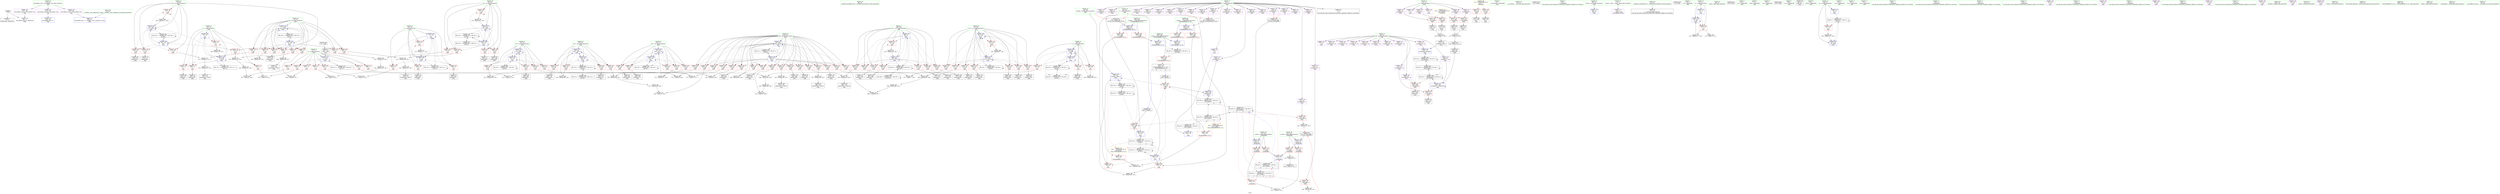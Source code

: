 digraph "SVFG" {
	label="SVFG";

	Node0x55652dc4b1b0 [shape=record,color=grey,label="{NodeID: 0\nNullPtr}"];
	Node0x55652dc4b1b0 -> Node0x55652dc7fda0[style=solid];
	Node0x55652dc4b1b0 -> Node0x55652dc8dff0[style=solid];
	Node0x55652dc8def0 [shape=record,color=blue,label="{NodeID: 277\n536\<--41\nllvm.global_ctors_1\<--_GLOBAL__sub_I_hiaatcnd_0_0.cpp\nGlob }"];
	Node0x55652dc81c40 [shape=record,color=red,label="{NodeID: 194\n243\<--79\n\<--i23\nmain\n}"];
	Node0x55652dc81c40 -> Node0x55652dc811b0[style=solid];
	Node0x55652dc7eda0 [shape=record,color=black,label="{NodeID: 111\n446\<--445\nidxprom172\<--\nmain\n}"];
	Node0x55652dc7d0e0 [shape=record,color=green,label="{NodeID: 28\n48\<--49\n_ZNSt8ios_base4InitC1Ev\<--_ZNSt8ios_base4InitC1Ev_field_insensitive\n}"];
	Node0x55652dc88010 [shape=record,color=grey,label="{NodeID: 388\n310 = Binary(309, 140, )\n}"];
	Node0x55652dc88010 -> Node0x55652dc8f2d0[style=solid];
	Node0x55652dc8f610 [shape=record,color=blue,label="{NodeID: 305\n95\<--351\nref.tmp\<--add113\nmain\n|{|<s3>11}}"];
	Node0x55652dc8f610 -> Node0x55652dc8cf20[style=dashed];
	Node0x55652dc8f610 -> Node0x55652dc8f610[style=dashed];
	Node0x55652dc8f610 -> Node0x55652dcacd00[style=dashed];
	Node0x55652dc8f610:s3 -> Node0x55652dcc0970[style=dashed,color=red];
	Node0x55652dc83300 [shape=record,color=red,label="{NodeID: 222\n292\<--87\n\<--j72\nmain\n}"];
	Node0x55652dc83300 -> Node0x55652dc81420[style=solid];
	Node0x55652dc84db0 [shape=record,color=purple,label="{NodeID: 139\n160\<--12\narrayidx10\<--s\nmain\n}"];
	Node0x55652dc84db0 -> Node0x55652dc8cb10[style=solid];
	Node0x55652dc7f960 [shape=record,color=green,label="{NodeID: 56\n487\<--488\n__a.addr\<--__a.addr_field_insensitive\n_ZSt3minIiERKT_S2_S2_\n}"];
	Node0x55652dc7f960 -> Node0x55652dc8d330[style=solid];
	Node0x55652dc7f960 -> Node0x55652dc8d400[style=solid];
	Node0x55652dc7f960 -> Node0x55652dc8fd60[style=solid];
	Node0x55652dc9a080 [shape=record,color=grey,label="{NodeID: 416\n237 = cmp(228, 236, )\n}"];
	Node0x55652dc9a080 -> Node0x55652dc92a30[style=solid];
	Node0x55652dc8c8a0 [shape=record,color=red,label="{NodeID: 250\n445\<--99\n\<--l131\nmain\n}"];
	Node0x55652dc8c8a0 -> Node0x55652dc7eda0[style=solid];
	Node0x55652dc86500 [shape=record,color=red,label="{NodeID: 167\n108\<--32\n\<--stdout\nmain\n}"];
	Node0x55652dc86500 -> Node0x55652dc80240[style=solid];
	Node0x55652dc810e0 [shape=record,color=black,label="{NodeID: 84\n241\<--240\nidxprom52\<--\nmain\n}"];
	Node0x55652dc50790 [shape=record,color=green,label="{NodeID: 1\n7\<--1\n__dso_handle\<--dummyObj\nGlob }"];
	Node0x55652dc8dff0 [shape=record,color=blue, style = dotted,label="{NodeID: 278\n537\<--3\nllvm.global_ctors_2\<--dummyVal\nGlob }"];
	Node0x55652dc81d10 [shape=record,color=red,label="{NodeID: 195\n257\<--79\n\<--i23\nmain\n}"];
	Node0x55652dc81d10 -> Node0x55652dc89090[style=solid];
	Node0x55652dc7ee70 [shape=record,color=black,label="{NodeID: 112\n482\<--505\n_ZSt3minIiERKT_S2_S2__ret\<--\n_ZSt3minIiERKT_S2_S2_\n|{<s0>9|<s1>11}}"];
	Node0x55652dc7ee70:s0 -> Node0x55652dcdc560[style=solid,color=blue];
	Node0x55652dc7ee70:s1 -> Node0x55652dcdc7c0[style=solid,color=blue];
	Node0x55652dc7d170 [shape=record,color=green,label="{NodeID: 29\n54\<--55\n__cxa_atexit\<--__cxa_atexit_field_insensitive\n}"];
	Node0x55652dcdc100 [shape=record,color=black,label="{NodeID: 555\n113 = PHI()\n}"];
	Node0x55652dcb9500 [shape=record,color=black,label="{NodeID: 472\nMR_46V_3 = PHI(MR_46V_4, MR_46V_2, )\npts\{486 \}\n}"];
	Node0x55652dcb9500 -> Node0x55652dc8d260[style=dashed];
	Node0x55652dc88190 [shape=record,color=grey,label="{NodeID: 389\n232 = Binary(231, 140, )\n}"];
	Node0x55652dc88190 -> Node0x55652dc80e70[style=solid];
	Node0x55652dc8f6e0 [shape=record,color=blue,label="{NodeID: 306\n363\<--354\narrayidx120\<--\nmain\n}"];
	Node0x55652dc8f6e0 -> Node0x55652dcae100[style=dashed];
	Node0x55652dc833d0 [shape=record,color=red,label="{NodeID: 223\n309\<--87\n\<--j72\nmain\n}"];
	Node0x55652dc833d0 -> Node0x55652dc88010[style=solid];
	Node0x55652dc84e80 [shape=record,color=purple,label="{NodeID: 140\n226\<--12\narrayidx44\<--s\nmain\n}"];
	Node0x55652dc84e80 -> Node0x55652dc8ccb0[style=solid];
	Node0x55652dc7fa30 [shape=record,color=green,label="{NodeID: 57\n489\<--490\n__b.addr\<--__b.addr_field_insensitive\n_ZSt3minIiERKT_S2_S2_\n}"];
	Node0x55652dc7fa30 -> Node0x55652dc8d4d0[style=solid];
	Node0x55652dc7fa30 -> Node0x55652dc8d5a0[style=solid];
	Node0x55652dc7fa30 -> Node0x55652dc8fe30[style=solid];
	Node0x55652dc9a200 [shape=record,color=grey,label="{NodeID: 417\n330 = cmp(328, 329, )\n}"];
	Node0x55652dc8c970 [shape=record,color=red,label="{NodeID: 251\n452\<--99\n\<--l131\nmain\n}"];
	Node0x55652dc8c970 -> Node0x55652dc936f0[style=solid];
	Node0x55652dc865d0 [shape=record,color=red,label="{NodeID: 168\n144\<--71\n\<--n\nmain\n}"];
	Node0x55652dc865d0 -> Node0x55652dc99300[style=solid];
	Node0x55652dc811b0 [shape=record,color=black,label="{NodeID: 85\n244\<--243\nidxprom54\<--\nmain\n}"];
	Node0x55652dc50820 [shape=record,color=green,label="{NodeID: 2\n16\<--1\n\<--dummyObj\nCan only get source location for instruction, argument, global var or function.}"];
	Node0x55652dc8e0f0 [shape=record,color=blue,label="{NodeID: 279\n69\<--16\nretval\<--\nmain\n}"];
	Node0x55652dc81de0 [shape=record,color=red,label="{NodeID: 196\n201\<--81\n\<--j27\nmain\n}"];
	Node0x55652dc81de0 -> Node0x55652dc94d70[style=solid];
	Node0x55652dc7ef40 [shape=record,color=purple,label="{NodeID: 113\n50\<--4\n\<--_ZStL8__ioinit\n__cxx_global_var_init\n}"];
	Node0x55652dc7d270 [shape=record,color=green,label="{NodeID: 30\n53\<--59\n_ZNSt8ios_base4InitD1Ev\<--_ZNSt8ios_base4InitD1Ev_field_insensitive\n}"];
	Node0x55652dc7d270 -> Node0x55652dc80070[style=solid];
	Node0x55652dcdc200 [shape=record,color=black,label="{NodeID: 556\n51 = PHI()\n}"];
	Node0x55652dc88310 [shape=record,color=grey,label="{NodeID: 390\n337 = Binary(336, 140, )\n}"];
	Node0x55652dc88310 -> Node0x55652dc99d80[style=solid];
	Node0x55652dc8f7b0 [shape=record,color=blue,label="{NodeID: 307\n93\<--367\nl101\<--inc122\nmain\n}"];
	Node0x55652dc8f7b0 -> Node0x55652dc8ba00[style=dashed];
	Node0x55652dc8f7b0 -> Node0x55652dc8bad0[style=dashed];
	Node0x55652dc8f7b0 -> Node0x55652dc8bba0[style=dashed];
	Node0x55652dc8f7b0 -> Node0x55652dc8bc70[style=dashed];
	Node0x55652dc8f7b0 -> Node0x55652dc8f540[style=dashed];
	Node0x55652dc8f7b0 -> Node0x55652dc8f7b0[style=dashed];
	Node0x55652dc8f7b0 -> Node0x55652dcaff00[style=dashed];
	Node0x55652dc834a0 [shape=record,color=red,label="{NodeID: 224\n283\<--89\n\<--l\nmain\n}"];
	Node0x55652dc834a0 -> Node0x55652dc93cf0[style=solid];
	Node0x55652dc84f50 [shape=record,color=purple,label="{NodeID: 141\n234\<--12\narrayidx49\<--s\nmain\n}"];
	Node0x55652dc84f50 -> Node0x55652dc8cd80[style=solid];
	Node0x55652dc7fb00 [shape=record,color=green,label="{NodeID: 58\n513\<--514\na.addr\<--a.addr_field_insensitive\n_Z5ckminRii\n}"];
	Node0x55652dc7fb00 -> Node0x55652dc8d810[style=solid];
	Node0x55652dc7fb00 -> Node0x55652dc8d8e0[style=solid];
	Node0x55652dc7fb00 -> Node0x55652dc900a0[style=solid];
	Node0x55652dc9a380 [shape=record,color=grey,label="{NodeID: 418\n388 = cmp(386, 387, )\n}"];
	Node0x55652dc8ca40 [shape=record,color=red,label="{NodeID: 252\n156\<--155\n\<--arrayidx\nmain\n}"];
	Node0x55652dc8ca40 -> Node0x55652dc804b0[style=solid];
	Node0x55652dc866a0 [shape=record,color=red,label="{NodeID: 169\n150\<--71\n\<--n\nmain\n}"];
	Node0x55652dc866a0 -> Node0x55652dc99180[style=solid];
	Node0x55652dc81280 [shape=record,color=black,label="{NodeID: 86\n247\<--246\nidxprom56\<--\nmain\n}"];
	Node0x55652dc512e0 [shape=record,color=green,label="{NodeID: 3\n23\<--1\n.str\<--dummyObj\nGlob }"];
	Node0x55652dcb1300 [shape=record,color=black,label="{NodeID: 446\nMR_40V_4 = PHI(MR_40V_8, MR_40V_3, )\npts\{110000 \}\n|{|<s5>9}}"];
	Node0x55652dcb1300 -> Node0x55652dc8ce50[style=dashed];
	Node0x55652dcb1300 -> Node0x55652dca9200[style=dashed];
	Node0x55652dcb1300 -> Node0x55652dcae100[style=dashed];
	Node0x55652dcb1300 -> Node0x55652dcb1300[style=dashed];
	Node0x55652dcb1300 -> Node0x55652dcb7c00[style=dashed];
	Node0x55652dcb1300:s5 -> Node0x55652dcc0860[style=dashed,color=red];
	Node0x55652dc8e1c0 [shape=record,color=blue,label="{NodeID: 280\n15\<--118\nT\<--dec\nmain\n}"];
	Node0x55652dc8e1c0 -> Node0x55652dc86290[style=dashed];
	Node0x55652dc8e1c0 -> Node0x55652dc8e1c0[style=dashed];
	Node0x55652dc81eb0 [shape=record,color=red,label="{NodeID: 197\n215\<--81\n\<--j27\nmain\n}"];
	Node0x55652dc81eb0 -> Node0x55652dc80b30[style=solid];
	Node0x55652dc7f010 [shape=record,color=purple,label="{NodeID: 114\n138\<--8\n\<--f\nmain\n}"];
	Node0x55652dc7f010 -> Node0x55652dc8e360[style=solid];
	Node0x55652dc7d370 [shape=record,color=green,label="{NodeID: 31\n66\<--67\nmain\<--main_field_insensitive\n}"];
	Node0x55652dcdc300 [shape=record,color=black,label="{NodeID: 557\n125 = PHI()\n}"];
	Node0x55652dc88490 [shape=record,color=grey,label="{NodeID: 391\n336 = Binary(334, 335, )\n}"];
	Node0x55652dc88490 -> Node0x55652dc88310[style=solid];
	Node0x55652dc8f880 [shape=record,color=blue,label="{NodeID: 308\n91\<--372\nj97\<--inc125\nmain\n}"];
	Node0x55652dc8f880 -> Node0x55652dc83710[style=dashed];
	Node0x55652dc8f880 -> Node0x55652dc837e0[style=dashed];
	Node0x55652dc8f880 -> Node0x55652dc838b0[style=dashed];
	Node0x55652dc8f880 -> Node0x55652dc83980[style=dashed];
	Node0x55652dc8f880 -> Node0x55652dc8b970[style=dashed];
	Node0x55652dc8f880 -> Node0x55652dc8f470[style=dashed];
	Node0x55652dc8f880 -> Node0x55652dc8f880[style=dashed];
	Node0x55652dc8f880 -> Node0x55652dcb6300[style=dashed];
	Node0x55652dc83570 [shape=record,color=red,label="{NodeID: 225\n295\<--89\n\<--l\nmain\n}"];
	Node0x55652dc83570 -> Node0x55652dc814f0[style=solid];
	Node0x55652dc85020 [shape=record,color=purple,label="{NodeID: 142\n166\<--20\n\<--eq\nmain\n}"];
	Node0x55652dc7fbd0 [shape=record,color=green,label="{NodeID: 59\n515\<--516\nb.addr\<--b.addr_field_insensitive\n_Z5ckminRii\n}"];
	Node0x55652dc7fbd0 -> Node0x55652dc8d9b0[style=solid];
	Node0x55652dc7fbd0 -> Node0x55652dc8da80[style=solid];
	Node0x55652dc7fbd0 -> Node0x55652dc90170[style=solid];
	Node0x55652dc9a500 [shape=record,color=grey,label="{NodeID: 419\n287 = cmp(285, 286, )\n}"];
	Node0x55652dc8cb10 [shape=record,color=red,label="{NodeID: 253\n161\<--160\n\<--arrayidx10\nmain\n}"];
	Node0x55652dc8cb10 -> Node0x55652dc80650[style=solid];
	Node0x55652dc86770 [shape=record,color=red,label="{NodeID: 170\n187\<--71\n\<--n\nmain\n}"];
	Node0x55652dc86770 -> Node0x55652dc89690[style=solid];
	Node0x55652dc81350 [shape=record,color=black,label="{NodeID: 87\n290\<--289\nidxprom81\<--\nmain\n}"];
	Node0x55652dc51370 [shape=record,color=green,label="{NodeID: 4\n25\<--1\n.str.1\<--dummyObj\nGlob }"];
	Node0x55652dc92a30 [shape=record,color=black,label="{NodeID: 364\n239 = PHI(135, 237, )\n}"];
	Node0x55652dc92a30 -> Node0x55652dc81010[style=solid];
	Node0x55652dc8e290 [shape=record,color=blue,label="{NodeID: 281\n71\<--130\nn\<--conv\nmain\n}"];
	Node0x55652dc8e290 -> Node0x55652dc865d0[style=dashed];
	Node0x55652dc8e290 -> Node0x55652dc866a0[style=dashed];
	Node0x55652dc8e290 -> Node0x55652dc86770[style=dashed];
	Node0x55652dc8e290 -> Node0x55652dc86840[style=dashed];
	Node0x55652dc8e290 -> Node0x55652dc86910[style=dashed];
	Node0x55652dc8e290 -> Node0x55652dc869e0[style=dashed];
	Node0x55652dc8e290 -> Node0x55652dc86ab0[style=dashed];
	Node0x55652dc8e290 -> Node0x55652dcb3100[style=dashed];
	Node0x55652dc81f80 [shape=record,color=red,label="{NodeID: 198\n229\<--81\n\<--j27\nmain\n}"];
	Node0x55652dc81f80 -> Node0x55652dc88610[style=solid];
	Node0x55652dc7f0e0 [shape=record,color=purple,label="{NodeID: 115\n291\<--8\narrayidx82\<--f\nmain\n}"];
	Node0x55652dc7d470 [shape=record,color=green,label="{NodeID: 32\n69\<--70\nretval\<--retval_field_insensitive\nmain\n}"];
	Node0x55652dc7d470 -> Node0x55652dc8e0f0[style=solid];
	Node0x55652dcdc400 [shape=record,color=black,label="{NodeID: 558\n127 = PHI()\n}"];
	Node0x55652dcdc400 -> Node0x55652dc80310[style=solid];
	Node0x55652dc88610 [shape=record,color=grey,label="{NodeID: 392\n231 = Binary(229, 230, )\n}"];
	Node0x55652dc88610 -> Node0x55652dc88190[style=solid];
	Node0x55652dc8f950 [shape=record,color=blue,label="{NodeID: 309\n97\<--140\nj127\<--\nmain\n}"];
	Node0x55652dc8f950 -> Node0x55652dc8bd40[style=dashed];
	Node0x55652dc8f950 -> Node0x55652dc8be10[style=dashed];
	Node0x55652dc8f950 -> Node0x55652dc8bee0[style=dashed];
	Node0x55652dc8f950 -> Node0x55652dc8bfb0[style=dashed];
	Node0x55652dc8f950 -> Node0x55652dc8c080[style=dashed];
	Node0x55652dc8f950 -> Node0x55652dc8c150[style=dashed];
	Node0x55652dc8f950 -> Node0x55652dc8c220[style=dashed];
	Node0x55652dc8f950 -> Node0x55652dc8c2f0[style=dashed];
	Node0x55652dc8f950 -> Node0x55652dc8f950[style=dashed];
	Node0x55652dc8f950 -> Node0x55652dc8fbc0[style=dashed];
	Node0x55652dc8f950 -> Node0x55652dcb7200[style=dashed];
	Node0x55652dc83640 [shape=record,color=red,label="{NodeID: 226\n304\<--89\n\<--l\nmain\n}"];
	Node0x55652dc83640 -> Node0x55652dc88d90[style=solid];
	Node0x55652dc850f0 [shape=record,color=purple,label="{NodeID: 143\n167\<--20\narrayidx14\<--eq\nmain\n}"];
	Node0x55652dc7fca0 [shape=record,color=green,label="{NodeID: 60\n41\<--531\n_GLOBAL__sub_I_hiaatcnd_0_0.cpp\<--_GLOBAL__sub_I_hiaatcnd_0_0.cpp_field_insensitive\n}"];
	Node0x55652dc7fca0 -> Node0x55652dc8def0[style=solid];
	Node0x55652dc8cbe0 [shape=record,color=red,label="{NodeID: 254\n218\<--217\n\<--arrayidx39\nmain\n}"];
	Node0x55652dc8cbe0 -> Node0x55652dc80c00[style=solid];
	Node0x55652dc86840 [shape=record,color=red,label="{NodeID: 171\n196\<--71\n\<--n\nmain\n}"];
	Node0x55652dc86840 -> Node0x55652dc99600[style=solid];
	Node0x55652dc81420 [shape=record,color=black,label="{NodeID: 88\n293\<--292\nidxprom83\<--\nmain\n}"];
	Node0x55652dc51400 [shape=record,color=green,label="{NodeID: 5\n27\<--1\nstdin\<--dummyObj\nGlob }"];
	Node0x55652dc92fd0 [shape=record,color=black,label="{NodeID: 365\n529 = PHI(135, 527, )\n}"];
	Node0x55652dc8e360 [shape=record,color=blue,label="{NodeID: 282\n138\<--140\n\<--\nmain\n}"];
	Node0x55652dc8e360 -> Node0x55652dcb1300[style=dashed];
	Node0x55652dc82050 [shape=record,color=red,label="{NodeID: 199\n246\<--81\n\<--j27\nmain\n}"];
	Node0x55652dc82050 -> Node0x55652dc81280[style=solid];
	Node0x55652dc83b00 [shape=record,color=purple,label="{NodeID: 116\n294\<--8\narrayidx84\<--f\nmain\n}"];
	Node0x55652dc7d540 [shape=record,color=green,label="{NodeID: 33\n71\<--72\nn\<--n_field_insensitive\nmain\n}"];
	Node0x55652dc7d540 -> Node0x55652dc865d0[style=solid];
	Node0x55652dc7d540 -> Node0x55652dc866a0[style=solid];
	Node0x55652dc7d540 -> Node0x55652dc86770[style=solid];
	Node0x55652dc7d540 -> Node0x55652dc86840[style=solid];
	Node0x55652dc7d540 -> Node0x55652dc86910[style=solid];
	Node0x55652dc7d540 -> Node0x55652dc869e0[style=solid];
	Node0x55652dc7d540 -> Node0x55652dc86ab0[style=solid];
	Node0x55652dc7d540 -> Node0x55652dc8e290[style=solid];
	Node0x55652dcdc560 [shape=record,color=black,label="{NodeID: 559\n298 = PHI(482, )\n}"];
	Node0x55652dcdc560 -> Node0x55652dc8ce50[style=solid];
	Node0x55652dcab0f0 [shape=record,color=black,label="{NodeID: 476\nMR_24V_6 = PHI(MR_24V_7, MR_24V_5, )\npts\{86 \}\n|{|<s8>9}}"];
	Node0x55652dcab0f0 -> Node0x55652dc82fc0[style=dashed];
	Node0x55652dcab0f0 -> Node0x55652dc83090[style=dashed];
	Node0x55652dcab0f0 -> Node0x55652dc8ce50[style=dashed];
	Node0x55652dcab0f0 -> Node0x55652dc8cf20[style=dashed];
	Node0x55652dcab0f0 -> Node0x55652dc8eec0[style=dashed];
	Node0x55652dcab0f0 -> Node0x55652dc8f130[style=dashed];
	Node0x55652dcab0f0 -> Node0x55652dcb5400[style=dashed];
	Node0x55652dcab0f0 -> Node0x55652dcab0f0[style=dashed];
	Node0x55652dcab0f0:s8 -> Node0x55652dcc0970[style=dashed,color=red];
	Node0x55652dc88790 [shape=record,color=grey,label="{NodeID: 393\n285 = Binary(284, 140, )\n}"];
	Node0x55652dc88790 -> Node0x55652dc9a500[style=solid];
	Node0x55652dc8fa20 [shape=record,color=blue,label="{NodeID: 310\n99\<--16\nl131\<--\nmain\n}"];
	Node0x55652dc8fa20 -> Node0x55652dc8c3c0[style=dashed];
	Node0x55652dc8fa20 -> Node0x55652dc8c490[style=dashed];
	Node0x55652dc8fa20 -> Node0x55652dc8c560[style=dashed];
	Node0x55652dc8fa20 -> Node0x55652dc8c630[style=dashed];
	Node0x55652dc8fa20 -> Node0x55652dc8c700[style=dashed];
	Node0x55652dc8fa20 -> Node0x55652dc8c7d0[style=dashed];
	Node0x55652dc8fa20 -> Node0x55652dc8c8a0[style=dashed];
	Node0x55652dc8fa20 -> Node0x55652dc8c970[style=dashed];
	Node0x55652dc8fa20 -> Node0x55652dc8faf0[style=dashed];
	Node0x55652dc8fa20 -> Node0x55652dca9c00[style=dashed];
	Node0x55652dc83710 [shape=record,color=red,label="{NodeID: 227\n328\<--91\n\<--j97\nmain\n}"];
	Node0x55652dc83710 -> Node0x55652dc9a200[style=solid];
	Node0x55652dc851c0 [shape=record,color=purple,label="{NodeID: 144\n170\<--20\narrayidx16\<--eq\nmain\n}"];
	Node0x55652dc851c0 -> Node0x55652dc8e5d0[style=solid];
	Node0x55652dc7fda0 [shape=record,color=black,label="{NodeID: 61\n2\<--3\ndummyVal\<--dummyVal\n}"];
	Node0x55652dca9200 [shape=record,color=black,label="{NodeID: 421\nMR_40V_9 = PHI(MR_40V_12, MR_40V_8, )\npts\{110000 \}\n|{|<s4>12|<s5>12|<s6>12}}"];
	Node0x55652dca9200 -> Node0x55652dc8d0c0[style=dashed];
	Node0x55652dca9200 -> Node0x55652dca9200[style=dashed];
	Node0x55652dca9200 -> Node0x55652dcaa600[style=dashed];
	Node0x55652dca9200 -> Node0x55652dcb1300[style=dashed];
	Node0x55652dca9200:s4 -> Node0x55652dc8db50[style=dashed,color=red];
	Node0x55652dca9200:s5 -> Node0x55652dc90240[style=dashed,color=red];
	Node0x55652dca9200:s6 -> Node0x55652dcb8600[style=dashed,color=red];
	Node0x55652dc8ccb0 [shape=record,color=red,label="{NodeID: 255\n227\<--226\n\<--arrayidx44\nmain\n}"];
	Node0x55652dc8ccb0 -> Node0x55652dc80da0[style=solid];
	Node0x55652dc86910 [shape=record,color=red,label="{NodeID: 172\n205\<--71\n\<--n\nmain\n}"];
	Node0x55652dc86910 -> Node0x55652dc99780[style=solid];
	Node0x55652dc814f0 [shape=record,color=black,label="{NodeID: 89\n296\<--295\nidxprom85\<--\nmain\n}"];
	Node0x55652dc51490 [shape=record,color=green,label="{NodeID: 6\n28\<--1\n.str.2\<--dummyObj\nGlob }"];
	Node0x55652dcb2200 [shape=record,color=black,label="{NodeID: 449\nMR_44V_7 = PHI(MR_44V_8, MR_44V_6, )\npts\{220000 \}\n}"];
	Node0x55652dcb2200 -> Node0x55652dc8cbe0[style=dashed];
	Node0x55652dcb2200 -> Node0x55652dc8cff0[style=dashed];
	Node0x55652dcb2200 -> Node0x55652dc8eab0[style=dashed];
	Node0x55652dcb2200 -> Node0x55652dcb2200[style=dashed];
	Node0x55652dcb2200 -> Node0x55652dcb8100[style=dashed];
	Node0x55652dc93570 [shape=record,color=grey,label="{NodeID: 366\n263 = Binary(262, 140, )\n}"];
	Node0x55652dc93570 -> Node0x55652dc8ed20[style=solid];
	Node0x55652dc8e430 [shape=record,color=blue,label="{NodeID: 283\n73\<--140\ni\<--\nmain\n}"];
	Node0x55652dc8e430 -> Node0x55652dc86b80[style=dashed];
	Node0x55652dc8e430 -> Node0x55652dc86c50[style=dashed];
	Node0x55652dc8e430 -> Node0x55652dc86d20[style=dashed];
	Node0x55652dc8e430 -> Node0x55652dc86df0[style=dashed];
	Node0x55652dc8e430 -> Node0x55652dc8e770[style=dashed];
	Node0x55652dc8e430 -> Node0x55652dcb3600[style=dashed];
	Node0x55652dc82120 [shape=record,color=red,label="{NodeID: 200\n252\<--81\n\<--j27\nmain\n}"];
	Node0x55652dc82120 -> Node0x55652dc87b90[style=solid];
	Node0x55652dc83bd0 [shape=record,color=purple,label="{NodeID: 117\n297\<--8\narrayidx86\<--f\nmain\n|{<s0>9}}"];
	Node0x55652dc83bd0:s0 -> Node0x55652dcdcc80[style=solid,color=red];
	Node0x55652dc7d610 [shape=record,color=green,label="{NodeID: 34\n73\<--74\ni\<--i_field_insensitive\nmain\n}"];
	Node0x55652dc7d610 -> Node0x55652dc86b80[style=solid];
	Node0x55652dc7d610 -> Node0x55652dc86c50[style=solid];
	Node0x55652dc7d610 -> Node0x55652dc86d20[style=solid];
	Node0x55652dc7d610 -> Node0x55652dc86df0[style=solid];
	Node0x55652dc7d610 -> Node0x55652dc8e430[style=solid];
	Node0x55652dc7d610 -> Node0x55652dc8e770[style=solid];
	Node0x55652dcdc6f0 [shape=record,color=black,label="{NodeID: 560\n322 = PHI()\n}"];
	Node0x55652dc88910 [shape=record,color=grey,label="{NodeID: 394\n386 = Binary(385, 140, )\n}"];
	Node0x55652dc88910 -> Node0x55652dc9a380[style=solid];
	Node0x55652dc8faf0 [shape=record,color=blue,label="{NodeID: 311\n99\<--453\nl131\<--inc176\nmain\n}"];
	Node0x55652dc8faf0 -> Node0x55652dc8c3c0[style=dashed];
	Node0x55652dc8faf0 -> Node0x55652dc8c490[style=dashed];
	Node0x55652dc8faf0 -> Node0x55652dc8c560[style=dashed];
	Node0x55652dc8faf0 -> Node0x55652dc8c630[style=dashed];
	Node0x55652dc8faf0 -> Node0x55652dc8c700[style=dashed];
	Node0x55652dc8faf0 -> Node0x55652dc8c7d0[style=dashed];
	Node0x55652dc8faf0 -> Node0x55652dc8c8a0[style=dashed];
	Node0x55652dc8faf0 -> Node0x55652dc8c970[style=dashed];
	Node0x55652dc8faf0 -> Node0x55652dc8faf0[style=dashed];
	Node0x55652dc8faf0 -> Node0x55652dca9c00[style=dashed];
	Node0x55652dc837e0 [shape=record,color=red,label="{NodeID: 228\n334\<--91\n\<--j97\nmain\n}"];
	Node0x55652dc837e0 -> Node0x55652dc88490[style=solid];
	Node0x55652dc85290 [shape=record,color=purple,label="{NodeID: 145\n211\<--20\narrayidx35\<--eq\nmain\n}"];
	Node0x55652dc7fea0 [shape=record,color=black,label="{NodeID: 62\n10\<--8\n\<--f\nCan only get source location for instruction, argument, global var or function.}"];
	Node0x55652dc8cd80 [shape=record,color=red,label="{NodeID: 256\n235\<--234\n\<--arrayidx49\nmain\n}"];
	Node0x55652dc8cd80 -> Node0x55652dc80f40[style=solid];
	Node0x55652dc869e0 [shape=record,color=red,label="{NodeID: 173\n269\<--71\n\<--n\nmain\n}"];
	Node0x55652dc869e0 -> Node0x55652dc89510[style=solid];
	Node0x55652dc815c0 [shape=record,color=black,label="{NodeID: 90\n342\<--341\nidxprom107\<--\nmain\n}"];
	Node0x55652dc50930 [shape=record,color=green,label="{NodeID: 7\n30\<--1\n.str.3\<--dummyObj\nGlob }"];
	Node0x55652dc936f0 [shape=record,color=grey,label="{NodeID: 367\n453 = Binary(452, 140, )\n}"];
	Node0x55652dc936f0 -> Node0x55652dc8faf0[style=solid];
	Node0x55652dc8e500 [shape=record,color=blue,label="{NodeID: 284\n75\<--140\nj\<--\nmain\n}"];
	Node0x55652dc8e500 -> Node0x55652dc86ec0[style=dashed];
	Node0x55652dc8e500 -> Node0x55652dc86f90[style=dashed];
	Node0x55652dc8e500 -> Node0x55652dc87060[style=dashed];
	Node0x55652dc8e500 -> Node0x55652dc87130[style=dashed];
	Node0x55652dc8e500 -> Node0x55652dc8e500[style=dashed];
	Node0x55652dc8e500 -> Node0x55652dc8e6a0[style=dashed];
	Node0x55652dc8e500 -> Node0x55652dcb3b00[style=dashed];
	Node0x55652dc821f0 [shape=record,color=red,label="{NodeID: 201\n268\<--83\n\<--i68\nmain\n}"];
	Node0x55652dc821f0 -> Node0x55652dc89510[style=solid];
	Node0x55652dc83ca0 [shape=record,color=purple,label="{NodeID: 118\n343\<--8\narrayidx108\<--f\nmain\n}"];
	Node0x55652dc7d6e0 [shape=record,color=green,label="{NodeID: 35\n75\<--76\nj\<--j_field_insensitive\nmain\n}"];
	Node0x55652dc7d6e0 -> Node0x55652dc86ec0[style=solid];
	Node0x55652dc7d6e0 -> Node0x55652dc86f90[style=solid];
	Node0x55652dc7d6e0 -> Node0x55652dc87060[style=solid];
	Node0x55652dc7d6e0 -> Node0x55652dc87130[style=solid];
	Node0x55652dc7d6e0 -> Node0x55652dc8e500[style=solid];
	Node0x55652dc7d6e0 -> Node0x55652dc8e6a0[style=solid];
	Node0x55652dcdc7c0 [shape=record,color=black,label="{NodeID: 561\n353 = PHI(482, )\n}"];
	Node0x55652dcdc7c0 -> Node0x55652dc8cf20[style=solid];
	Node0x55652dc88a90 [shape=record,color=grey,label="{NodeID: 395\n385 = Binary(383, 384, )\n}"];
	Node0x55652dc88a90 -> Node0x55652dc88910[style=solid];
	Node0x55652dc8fbc0 [shape=record,color=blue,label="{NodeID: 312\n97\<--458\nj127\<--inc179\nmain\n}"];
	Node0x55652dc8fbc0 -> Node0x55652dc8bd40[style=dashed];
	Node0x55652dc8fbc0 -> Node0x55652dc8be10[style=dashed];
	Node0x55652dc8fbc0 -> Node0x55652dc8bee0[style=dashed];
	Node0x55652dc8fbc0 -> Node0x55652dc8bfb0[style=dashed];
	Node0x55652dc8fbc0 -> Node0x55652dc8c080[style=dashed];
	Node0x55652dc8fbc0 -> Node0x55652dc8c150[style=dashed];
	Node0x55652dc8fbc0 -> Node0x55652dc8c220[style=dashed];
	Node0x55652dc8fbc0 -> Node0x55652dc8c2f0[style=dashed];
	Node0x55652dc8fbc0 -> Node0x55652dc8f950[style=dashed];
	Node0x55652dc8fbc0 -> Node0x55652dc8fbc0[style=dashed];
	Node0x55652dc8fbc0 -> Node0x55652dcb7200[style=dashed];
	Node0x55652dc838b0 [shape=record,color=red,label="{NodeID: 229\n344\<--91\n\<--j97\nmain\n}"];
	Node0x55652dc838b0 -> Node0x55652dc81690[style=solid];
	Node0x55652dc85360 [shape=record,color=purple,label="{NodeID: 146\n214\<--20\narrayidx37\<--eq\nmain\n}"];
	Node0x55652dc7ffa0 [shape=record,color=black,label="{NodeID: 63\n68\<--16\nmain_ret\<--\nmain\n}"];
	Node0x55652dca9c00 [shape=record,color=black,label="{NodeID: 423\nMR_38V_4 = PHI(MR_38V_6, MR_38V_3, )\npts\{100 \}\n}"];
	Node0x55652dca9c00 -> Node0x55652dc8fa20[style=dashed];
	Node0x55652dca9c00 -> Node0x55652dca9c00[style=dashed];
	Node0x55652dca9c00 -> Node0x55652dcb7700[style=dashed];
	Node0x55652dc8ce50 [shape=record,color=red,label="{NodeID: 257\n301\<--298\n\<--call87\nmain\n}"];
	Node0x55652dc8ce50 -> Node0x55652dc8f130[style=solid];
	Node0x55652dc86ab0 [shape=record,color=red,label="{NodeID: 174\n314\<--71\n\<--n\nmain\n}"];
	Node0x55652dc86ab0 -> Node0x55652dc99c00[style=solid];
	Node0x55652dc81690 [shape=record,color=black,label="{NodeID: 91\n345\<--344\nidxprom109\<--\nmain\n}"];
	Node0x55652dc509f0 [shape=record,color=green,label="{NodeID: 8\n32\<--1\nstdout\<--dummyObj\nGlob }"];
	Node0x55652dcb2c00 [shape=record,color=black,label="{NodeID: 451\nMR_6V_2 = PHI(MR_6V_4, MR_6V_1, )\npts\{19 \}\n}"];
	Node0x55652dcb2c00 -> Node0x55652dc86360[style=dashed];
	Node0x55652dcb2c00 -> Node0x55652dc8f3a0[style=dashed];
	Node0x55652dcb2c00 -> Node0x55652dcb2c00[style=dashed];
	Node0x55652dc93870 [shape=record,color=grey,label="{NodeID: 368\n180 = Binary(179, 140, )\n}"];
	Node0x55652dc93870 -> Node0x55652dc8e770[style=solid];
	Node0x55652dc8e5d0 [shape=record,color=blue,label="{NodeID: 285\n170\<--171\narrayidx16\<--frombool\nmain\n}"];
	Node0x55652dc8e5d0 -> Node0x55652dcbe310[style=dashed];
	Node0x55652dc822c0 [shape=record,color=red,label="{NodeID: 202\n277\<--83\n\<--i68\nmain\n}"];
	Node0x55652dc822c0 -> Node0x55652dc89390[style=solid];
	Node0x55652dc83d70 [shape=record,color=purple,label="{NodeID: 119\n346\<--8\narrayidx110\<--f\nmain\n}"];
	Node0x55652dc7d7b0 [shape=record,color=green,label="{NodeID: 36\n77\<--78\nlen\<--len_field_insensitive\nmain\n}"];
	Node0x55652dc7d7b0 -> Node0x55652dc87200[style=solid];
	Node0x55652dc7d7b0 -> Node0x55652dc872d0[style=solid];
	Node0x55652dc7d7b0 -> Node0x55652dc873a0[style=solid];
	Node0x55652dc7d7b0 -> Node0x55652dc87470[style=solid];
	Node0x55652dc7d7b0 -> Node0x55652dc87540[style=solid];
	Node0x55652dc7d7b0 -> Node0x55652dc87610[style=solid];
	Node0x55652dc7d7b0 -> Node0x55652dc876e0[style=solid];
	Node0x55652dc7d7b0 -> Node0x55652dc877b0[style=solid];
	Node0x55652dc7d7b0 -> Node0x55652dc8e840[style=solid];
	Node0x55652dc7d7b0 -> Node0x55652dc8ed20[style=solid];
	Node0x55652dcdc8f0 [shape=record,color=black,label="{NodeID: 562\n511 = PHI(413, 438, )\n0th arg _Z5ckminRii }"];
	Node0x55652dcdc8f0 -> Node0x55652dc900a0[style=solid];
	Node0x55652dc88c10 [shape=record,color=grey,label="{NodeID: 396\n351 = Binary(350, 140, )\n}"];
	Node0x55652dc88c10 -> Node0x55652dc8f610[style=solid];
	Node0x55652dc8fc90 [shape=record,color=blue,label="{NodeID: 313\n83\<--463\ni68\<--inc182\nmain\n}"];
	Node0x55652dc8fc90 -> Node0x55652dc821f0[style=dashed];
	Node0x55652dc8fc90 -> Node0x55652dc822c0[style=dashed];
	Node0x55652dc8fc90 -> Node0x55652dc82390[style=dashed];
	Node0x55652dc8fc90 -> Node0x55652dc82460[style=dashed];
	Node0x55652dc8fc90 -> Node0x55652dc82530[style=dashed];
	Node0x55652dc8fc90 -> Node0x55652dc82600[style=dashed];
	Node0x55652dc8fc90 -> Node0x55652dc826d0[style=dashed];
	Node0x55652dc8fc90 -> Node0x55652dc827a0[style=dashed];
	Node0x55652dc8fc90 -> Node0x55652dc82870[style=dashed];
	Node0x55652dc8fc90 -> Node0x55652dc82940[style=dashed];
	Node0x55652dc8fc90 -> Node0x55652dc82a10[style=dashed];
	Node0x55652dc8fc90 -> Node0x55652dc82ae0[style=dashed];
	Node0x55652dc8fc90 -> Node0x55652dc82bb0[style=dashed];
	Node0x55652dc8fc90 -> Node0x55652dc82c80[style=dashed];
	Node0x55652dc8fc90 -> Node0x55652dc82d50[style=dashed];
	Node0x55652dc8fc90 -> Node0x55652dc82e20[style=dashed];
	Node0x55652dc8fc90 -> Node0x55652dc82ef0[style=dashed];
	Node0x55652dc8fc90 -> Node0x55652dc8fc90[style=dashed];
	Node0x55652dc8fc90 -> Node0x55652dcb4f00[style=dashed];
	Node0x55652dc83980 [shape=record,color=red,label="{NodeID: 230\n358\<--91\n\<--j97\nmain\n}"];
	Node0x55652dc83980 -> Node0x55652dc81900[style=solid];
	Node0x55652dc85430 [shape=record,color=purple,label="{NodeID: 147\n217\<--20\narrayidx39\<--eq\nmain\n}"];
	Node0x55652dc85430 -> Node0x55652dc8cbe0[style=solid];
	Node0x55652dc80070 [shape=record,color=black,label="{NodeID: 64\n52\<--53\n\<--_ZNSt8ios_base4InitD1Ev\nCan only get source location for instruction, argument, global var or function.}"];
	Node0x55652dc8cf20 [shape=record,color=red,label="{NodeID: 258\n354\<--353\n\<--call114\nmain\n}"];
	Node0x55652dc8cf20 -> Node0x55652dc8f6e0[style=solid];
	Node0x55652dc86b80 [shape=record,color=red,label="{NodeID: 175\n143\<--73\n\<--i\nmain\n}"];
	Node0x55652dc86b80 -> Node0x55652dc99300[style=solid];
	Node0x55652dc81760 [shape=record,color=black,label="{NodeID: 92\n348\<--347\nidxprom111\<--\nmain\n}"];
	Node0x55652dc50ab0 [shape=record,color=green,label="{NodeID: 9\n33\<--1\n.str.4\<--dummyObj\nGlob }"];
	Node0x55652dcb3100 [shape=record,color=black,label="{NodeID: 452\nMR_10V_2 = PHI(MR_10V_3, MR_10V_1, )\npts\{72 \}\n}"];
	Node0x55652dcb3100 -> Node0x55652dc8e290[style=dashed];
	Node0x55652dc939f0 [shape=record,color=grey,label="{NodeID: 369\n458 = Binary(457, 140, )\n}"];
	Node0x55652dc939f0 -> Node0x55652dc8fbc0[style=solid];
	Node0x55652dc8e6a0 [shape=record,color=blue,label="{NodeID: 286\n75\<--175\nj\<--inc\nmain\n}"];
	Node0x55652dc8e6a0 -> Node0x55652dc86ec0[style=dashed];
	Node0x55652dc8e6a0 -> Node0x55652dc86f90[style=dashed];
	Node0x55652dc8e6a0 -> Node0x55652dc87060[style=dashed];
	Node0x55652dc8e6a0 -> Node0x55652dc87130[style=dashed];
	Node0x55652dc8e6a0 -> Node0x55652dc8e500[style=dashed];
	Node0x55652dc8e6a0 -> Node0x55652dc8e6a0[style=dashed];
	Node0x55652dc8e6a0 -> Node0x55652dcb3b00[style=dashed];
	Node0x55652dc82390 [shape=record,color=red,label="{NodeID: 203\n286\<--83\n\<--i68\nmain\n}"];
	Node0x55652dc82390 -> Node0x55652dc9a500[style=solid];
	Node0x55652dc83e40 [shape=record,color=purple,label="{NodeID: 120\n349\<--8\narrayidx112\<--f\nmain\n|{<s0>11}}"];
	Node0x55652dc83e40:s0 -> Node0x55652dcdcc80[style=solid,color=red];
	Node0x55652dc7d880 [shape=record,color=green,label="{NodeID: 37\n79\<--80\ni23\<--i23_field_insensitive\nmain\n}"];
	Node0x55652dc7d880 -> Node0x55652dc87880[style=solid];
	Node0x55652dc7d880 -> Node0x55652dc81aa0[style=solid];
	Node0x55652dc7d880 -> Node0x55652dc81b70[style=solid];
	Node0x55652dc7d880 -> Node0x55652dc81c40[style=solid];
	Node0x55652dc7d880 -> Node0x55652dc81d10[style=solid];
	Node0x55652dc7d880 -> Node0x55652dc8e910[style=solid];
	Node0x55652dc7d880 -> Node0x55652dc8ec50[style=solid];
	Node0x55652dcdcb00 [shape=record,color=black,label="{NodeID: 563\n512 = PHI(424, 449, )\n1st arg _Z5ckminRii }"];
	Node0x55652dcdcb00 -> Node0x55652dc90170[style=solid];
	Node0x55652dc88d90 [shape=record,color=grey,label="{NodeID: 397\n305 = Binary(304, 140, )\n}"];
	Node0x55652dc88d90 -> Node0x55652dc8f200[style=solid];
	Node0x55652dc8fd60 [shape=record,color=blue,label="{NodeID: 314\n487\<--483\n__a.addr\<--__a\n_ZSt3minIiERKT_S2_S2_\n}"];
	Node0x55652dc8fd60 -> Node0x55652dc8d330[style=dashed];
	Node0x55652dc8fd60 -> Node0x55652dc8d400[style=dashed];
	Node0x55652dc8b970 [shape=record,color=red,label="{NodeID: 231\n371\<--91\n\<--j97\nmain\n}"];
	Node0x55652dc8b970 -> Node0x55652dc87d10[style=solid];
	Node0x55652dc85500 [shape=record,color=purple,label="{NodeID: 148\n242\<--20\narrayidx53\<--eq\nmain\n}"];
	Node0x55652dc80170 [shape=record,color=black,label="{NodeID: 65\n105\<--102\ncall\<--\nmain\n}"];
	Node0x55652dcaa600 [shape=record,color=black,label="{NodeID: 425\nMR_40V_11 = PHI(MR_40V_10, MR_40V_9, )\npts\{110000 \}\n|{|<s1>13|<s2>13|<s3>13}}"];
	Node0x55652dcaa600 -> Node0x55652dc8d190[style=dashed];
	Node0x55652dcaa600:s1 -> Node0x55652dc8db50[style=dashed,color=red];
	Node0x55652dcaa600:s2 -> Node0x55652dc90240[style=dashed,color=red];
	Node0x55652dcaa600:s3 -> Node0x55652dcb8600[style=dashed,color=red];
	Node0x55652dc8cff0 [shape=record,color=red,label="{NodeID: 259\n400\<--399\n\<--arrayidx143\nmain\n}"];
	Node0x55652dc8cff0 -> Node0x55652dc7e3e0[style=solid];
	Node0x55652dc86c50 [shape=record,color=red,label="{NodeID: 176\n153\<--73\n\<--i\nmain\n}"];
	Node0x55652dc86c50 -> Node0x55652dc803e0[style=solid];
	Node0x55652dc81830 [shape=record,color=black,label="{NodeID: 93\n356\<--355\nidxprom115\<--\nmain\n}"];
	Node0x55652dc50b70 [shape=record,color=green,label="{NodeID: 10\n35\<--1\n.str.5\<--dummyObj\nGlob }"];
	Node0x55652dcb3600 [shape=record,color=black,label="{NodeID: 453\nMR_12V_2 = PHI(MR_12V_4, MR_12V_1, )\npts\{74 \}\n}"];
	Node0x55652dcb3600 -> Node0x55652dc8e430[style=dashed];
	Node0x55652dc93b70 [shape=record,color=grey,label="{NodeID: 370\n194 = Binary(192, 193, )\n}"];
	Node0x55652dc93b70 -> Node0x55652dc93e70[style=solid];
	Node0x55652dc8e770 [shape=record,color=blue,label="{NodeID: 287\n73\<--180\ni\<--inc18\nmain\n}"];
	Node0x55652dc8e770 -> Node0x55652dc86b80[style=dashed];
	Node0x55652dc8e770 -> Node0x55652dc86c50[style=dashed];
	Node0x55652dc8e770 -> Node0x55652dc86d20[style=dashed];
	Node0x55652dc8e770 -> Node0x55652dc86df0[style=dashed];
	Node0x55652dc8e770 -> Node0x55652dc8e770[style=dashed];
	Node0x55652dc8e770 -> Node0x55652dcb3600[style=dashed];
	Node0x55652dc82460 [shape=record,color=red,label="{NodeID: 204\n289\<--83\n\<--i68\nmain\n}"];
	Node0x55652dc82460 -> Node0x55652dc81350[style=solid];
	Node0x55652dc83f10 [shape=record,color=purple,label="{NodeID: 121\n357\<--8\narrayidx116\<--f\nmain\n}"];
	Node0x55652dc7d950 [shape=record,color=green,label="{NodeID: 38\n81\<--82\nj27\<--j27_field_insensitive\nmain\n}"];
	Node0x55652dc7d950 -> Node0x55652dc81de0[style=solid];
	Node0x55652dc7d950 -> Node0x55652dc81eb0[style=solid];
	Node0x55652dc7d950 -> Node0x55652dc81f80[style=solid];
	Node0x55652dc7d950 -> Node0x55652dc82050[style=solid];
	Node0x55652dc7d950 -> Node0x55652dc82120[style=solid];
	Node0x55652dc7d950 -> Node0x55652dc8e9e0[style=solid];
	Node0x55652dc7d950 -> Node0x55652dc8eb80[style=solid];
	Node0x55652dcdcc80 [shape=record,color=black,label="{NodeID: 564\n483 = PHI(297, 349, )\n0th arg _ZSt3minIiERKT_S2_S2_ }"];
	Node0x55652dcdcc80 -> Node0x55652dc8fd60[style=solid];
	Node0x55652dc88f10 [shape=record,color=grey,label="{NodeID: 398\n318 = Binary(317, 140, )\n}"];
	Node0x55652dc88f10 -> Node0x55652dc8f3a0[style=solid];
	Node0x55652dc8fe30 [shape=record,color=blue,label="{NodeID: 315\n489\<--484\n__b.addr\<--__b\n_ZSt3minIiERKT_S2_S2_\n}"];
	Node0x55652dc8fe30 -> Node0x55652dc8d4d0[style=dashed];
	Node0x55652dc8fe30 -> Node0x55652dc8d5a0[style=dashed];
	Node0x55652dc8ba00 [shape=record,color=red,label="{NodeID: 232\n335\<--93\n\<--l101\nmain\n}"];
	Node0x55652dc8ba00 -> Node0x55652dc88490[style=solid];
	Node0x55652dc855d0 [shape=record,color=purple,label="{NodeID: 149\n245\<--20\narrayidx55\<--eq\nmain\n}"];
	Node0x55652dc80240 [shape=record,color=black,label="{NodeID: 66\n111\<--108\ncall1\<--\nmain\n}"];
	Node0x55652dc8d0c0 [shape=record,color=red,label="{NodeID: 260\n423\<--422\n\<--arrayidx158\nmain\n}"];
	Node0x55652dc8d0c0 -> Node0x55652dc87a10[style=solid];
	Node0x55652dc86d20 [shape=record,color=red,label="{NodeID: 177\n164\<--73\n\<--i\nmain\n}"];
	Node0x55652dc86d20 -> Node0x55652dc807f0[style=solid];
	Node0x55652dc81900 [shape=record,color=black,label="{NodeID: 94\n359\<--358\nidxprom117\<--\nmain\n}"];
	Node0x55652dc4b5a0 [shape=record,color=green,label="{NodeID: 11\n37\<--1\n.str.6\<--dummyObj\nGlob }"];
	Node0x55652dcb3b00 [shape=record,color=black,label="{NodeID: 454\nMR_14V_2 = PHI(MR_14V_3, MR_14V_1, )\npts\{76 \}\n}"];
	Node0x55652dcb3b00 -> Node0x55652dc8e500[style=dashed];
	Node0x55652dcb3b00 -> Node0x55652dcb3b00[style=dashed];
	Node0x55652dc93cf0 [shape=record,color=grey,label="{NodeID: 371\n284 = Binary(282, 283, )\n}"];
	Node0x55652dc93cf0 -> Node0x55652dc88790[style=solid];
	Node0x55652dc8e840 [shape=record,color=blue,label="{NodeID: 288\n77\<--184\nlen\<--\nmain\n}"];
	Node0x55652dc8e840 -> Node0x55652dc87200[style=dashed];
	Node0x55652dc8e840 -> Node0x55652dc872d0[style=dashed];
	Node0x55652dc8e840 -> Node0x55652dc873a0[style=dashed];
	Node0x55652dc8e840 -> Node0x55652dc87470[style=dashed];
	Node0x55652dc8e840 -> Node0x55652dc87540[style=dashed];
	Node0x55652dc8e840 -> Node0x55652dc87610[style=dashed];
	Node0x55652dc8e840 -> Node0x55652dc876e0[style=dashed];
	Node0x55652dc8e840 -> Node0x55652dc877b0[style=dashed];
	Node0x55652dc8e840 -> Node0x55652dc8ed20[style=dashed];
	Node0x55652dc8e840 -> Node0x55652dcb4000[style=dashed];
	Node0x55652dc82530 [shape=record,color=red,label="{NodeID: 205\n313\<--83\n\<--i68\nmain\n}"];
	Node0x55652dc82530 -> Node0x55652dc99c00[style=solid];
	Node0x55652dc83fe0 [shape=record,color=purple,label="{NodeID: 122\n360\<--8\narrayidx118\<--f\nmain\n}"];
	Node0x55652dc7da20 [shape=record,color=green,label="{NodeID: 39\n83\<--84\ni68\<--i68_field_insensitive\nmain\n}"];
	Node0x55652dc7da20 -> Node0x55652dc821f0[style=solid];
	Node0x55652dc7da20 -> Node0x55652dc822c0[style=solid];
	Node0x55652dc7da20 -> Node0x55652dc82390[style=solid];
	Node0x55652dc7da20 -> Node0x55652dc82460[style=solid];
	Node0x55652dc7da20 -> Node0x55652dc82530[style=solid];
	Node0x55652dc7da20 -> Node0x55652dc82600[style=solid];
	Node0x55652dc7da20 -> Node0x55652dc826d0[style=solid];
	Node0x55652dc7da20 -> Node0x55652dc827a0[style=solid];
	Node0x55652dc7da20 -> Node0x55652dc82870[style=solid];
	Node0x55652dc7da20 -> Node0x55652dc82940[style=solid];
	Node0x55652dc7da20 -> Node0x55652dc82a10[style=solid];
	Node0x55652dc7da20 -> Node0x55652dc82ae0[style=solid];
	Node0x55652dc7da20 -> Node0x55652dc82bb0[style=solid];
	Node0x55652dc7da20 -> Node0x55652dc82c80[style=solid];
	Node0x55652dc7da20 -> Node0x55652dc82d50[style=solid];
	Node0x55652dc7da20 -> Node0x55652dc82e20[style=solid];
	Node0x55652dc7da20 -> Node0x55652dc82ef0[style=solid];
	Node0x55652dc7da20 -> Node0x55652dc8edf0[style=solid];
	Node0x55652dc7da20 -> Node0x55652dc8fc90[style=solid];
	Node0x55652dcdce00 [shape=record,color=black,label="{NodeID: 565\n484 = PHI(85, 95, )\n1st arg _ZSt3minIiERKT_S2_S2_ }"];
	Node0x55652dcdce00 -> Node0x55652dc8fe30[style=solid];
	Node0x55652dc89090 [shape=record,color=grey,label="{NodeID: 399\n258 = Binary(257, 140, )\n}"];
	Node0x55652dc89090 -> Node0x55652dc8ec50[style=solid];
	Node0x55652dc8ff00 [shape=record,color=blue,label="{NodeID: 316\n485\<--499\nretval\<--\n_ZSt3minIiERKT_S2_S2_\n}"];
	Node0x55652dc8ff00 -> Node0x55652dcb9500[style=dashed];
	Node0x55652dc8bad0 [shape=record,color=red,label="{NodeID: 233\n347\<--93\n\<--l101\nmain\n}"];
	Node0x55652dc8bad0 -> Node0x55652dc81760[style=solid];
	Node0x55652dc856a0 [shape=record,color=purple,label="{NodeID: 150\n248\<--20\narrayidx57\<--eq\nmain\n}"];
	Node0x55652dc856a0 -> Node0x55652dc8eab0[style=solid];
	Node0x55652dc80310 [shape=record,color=black,label="{NodeID: 67\n130\<--127\nconv\<--call4\nmain\n}"];
	Node0x55652dc80310 -> Node0x55652dc8e290[style=solid];
	Node0x55652dcc06a0 [shape=record,color=yellow,style=double,label="{NodeID: 510\n42V_1 = ENCHI(MR_42V_0)\npts\{140000 \}\nFun[main]}"];
	Node0x55652dcc06a0 -> Node0x55652dc8ca40[style=dashed];
	Node0x55652dcc06a0 -> Node0x55652dc8cb10[style=dashed];
	Node0x55652dcc06a0 -> Node0x55652dc8ccb0[style=dashed];
	Node0x55652dcc06a0 -> Node0x55652dc8cd80[style=dashed];
	Node0x55652dc8d190 [shape=record,color=red,label="{NodeID: 261\n448\<--447\n\<--arrayidx173\nmain\n}"];
	Node0x55652dc8d190 -> Node0x55652dc87e90[style=solid];
	Node0x55652dc86df0 [shape=record,color=red,label="{NodeID: 178\n179\<--73\n\<--i\nmain\n}"];
	Node0x55652dc86df0 -> Node0x55652dc93870[style=solid];
	Node0x55652dc819d0 [shape=record,color=black,label="{NodeID: 95\n362\<--361\nidxprom119\<--\nmain\n}"];
	Node0x55652dc4b660 [shape=record,color=green,label="{NodeID: 12\n40\<--1\n\<--dummyObj\nCan only get source location for instruction, argument, global var or function.}"];
	Node0x55652dcb4000 [shape=record,color=black,label="{NodeID: 455\nMR_16V_2 = PHI(MR_16V_4, MR_16V_1, )\npts\{78 \}\n}"];
	Node0x55652dcb4000 -> Node0x55652dc8e840[style=dashed];
	Node0x55652dc93e70 [shape=record,color=grey,label="{NodeID: 372\n195 = Binary(194, 140, )\n}"];
	Node0x55652dc93e70 -> Node0x55652dc99600[style=solid];
	Node0x55652dc8e910 [shape=record,color=blue,label="{NodeID: 289\n79\<--140\ni23\<--\nmain\n}"];
	Node0x55652dc8e910 -> Node0x55652dc87880[style=dashed];
	Node0x55652dc8e910 -> Node0x55652dc81aa0[style=dashed];
	Node0x55652dc8e910 -> Node0x55652dc81b70[style=dashed];
	Node0x55652dc8e910 -> Node0x55652dc81c40[style=dashed];
	Node0x55652dc8e910 -> Node0x55652dc81d10[style=dashed];
	Node0x55652dc8e910 -> Node0x55652dc8e910[style=dashed];
	Node0x55652dc8e910 -> Node0x55652dc8ec50[style=dashed];
	Node0x55652dc8e910 -> Node0x55652dcb4500[style=dashed];
	Node0x55652dc82600 [shape=record,color=red,label="{NodeID: 206\n329\<--83\n\<--i68\nmain\n}"];
	Node0x55652dc82600 -> Node0x55652dc9a200[style=solid];
	Node0x55652dc840b0 [shape=record,color=purple,label="{NodeID: 123\n363\<--8\narrayidx120\<--f\nmain\n}"];
	Node0x55652dc840b0 -> Node0x55652dc8f6e0[style=solid];
	Node0x55652dc7daf0 [shape=record,color=green,label="{NodeID: 40\n85\<--86\nt\<--t_field_insensitive\nmain\n|{|<s4>9}}"];
	Node0x55652dc7daf0 -> Node0x55652dc82fc0[style=solid];
	Node0x55652dc7daf0 -> Node0x55652dc83090[style=solid];
	Node0x55652dc7daf0 -> Node0x55652dc8eec0[style=solid];
	Node0x55652dc7daf0 -> Node0x55652dc8f130[style=solid];
	Node0x55652dc7daf0:s4 -> Node0x55652dcdce00[style=solid,color=red];
	Node0x55652dc89210 [shape=record,color=grey,label="{NodeID: 400\n367 = Binary(366, 140, )\n}"];
	Node0x55652dc89210 -> Node0x55652dc8f7b0[style=solid];
	Node0x55652dc8ffd0 [shape=record,color=blue,label="{NodeID: 317\n485\<--502\nretval\<--\n_ZSt3minIiERKT_S2_S2_\n}"];
	Node0x55652dc8ffd0 -> Node0x55652dcb9500[style=dashed];
	Node0x55652dc8bba0 [shape=record,color=red,label="{NodeID: 234\n361\<--93\n\<--l101\nmain\n}"];
	Node0x55652dc8bba0 -> Node0x55652dc819d0[style=solid];
	Node0x55652dc85770 [shape=record,color=purple,label="{NodeID: 151\n392\<--20\narrayidx138\<--eq\nmain\n}"];
	Node0x55652dc803e0 [shape=record,color=black,label="{NodeID: 68\n154\<--153\nidxprom\<--\nmain\n}"];
	Node0x55652dcab900 [shape=record,color=black,label="{NodeID: 428\nMR_20V_3 = PHI(MR_20V_4, MR_20V_2, )\npts\{82 \}\n}"];
	Node0x55652dcab900 -> Node0x55652dc8e9e0[style=dashed];
	Node0x55652dcab900 -> Node0x55652dcab900[style=dashed];
	Node0x55652dcab900 -> Node0x55652dcb4a00[style=dashed];
	Node0x55652dc8d260 [shape=record,color=red,label="{NodeID: 262\n505\<--485\n\<--retval\n_ZSt3minIiERKT_S2_S2_\n}"];
	Node0x55652dc8d260 -> Node0x55652dc7ee70[style=solid];
	Node0x55652dc86ec0 [shape=record,color=red,label="{NodeID: 179\n149\<--75\n\<--j\nmain\n}"];
	Node0x55652dc86ec0 -> Node0x55652dc99180[style=solid];
	Node0x55652dc7e170 [shape=record,color=black,label="{NodeID: 96\n391\<--390\nidxprom137\<--\nmain\n}"];
	Node0x55652dc4b720 [shape=record,color=green,label="{NodeID: 13\n119\<--1\n\<--dummyObj\nCan only get source location for instruction, argument, global var or function.}"];
	Node0x55652dcb4500 [shape=record,color=black,label="{NodeID: 456\nMR_18V_2 = PHI(MR_18V_3, MR_18V_1, )\npts\{80 \}\n}"];
	Node0x55652dcb4500 -> Node0x55652dc8e910[style=dashed];
	Node0x55652dcb4500 -> Node0x55652dcb4500[style=dashed];
	Node0x55652dc93ff0 [shape=record,color=grey,label="{NodeID: 373\n463 = Binary(462, 140, )\n}"];
	Node0x55652dc93ff0 -> Node0x55652dc8fc90[style=solid];
	Node0x55652dc8e9e0 [shape=record,color=blue,label="{NodeID: 290\n81\<--140\nj27\<--\nmain\n}"];
	Node0x55652dc8e9e0 -> Node0x55652dc81de0[style=dashed];
	Node0x55652dc8e9e0 -> Node0x55652dc81eb0[style=dashed];
	Node0x55652dc8e9e0 -> Node0x55652dc81f80[style=dashed];
	Node0x55652dc8e9e0 -> Node0x55652dc82050[style=dashed];
	Node0x55652dc8e9e0 -> Node0x55652dc82120[style=dashed];
	Node0x55652dc8e9e0 -> Node0x55652dc8e9e0[style=dashed];
	Node0x55652dc8e9e0 -> Node0x55652dc8eb80[style=dashed];
	Node0x55652dc8e9e0 -> Node0x55652dcab900[style=dashed];
	Node0x55652dc826d0 [shape=record,color=red,label="{NodeID: 207\n338\<--83\n\<--i68\nmain\n}"];
	Node0x55652dc826d0 -> Node0x55652dc99d80[style=solid];
	Node0x55652dc84180 [shape=record,color=purple,label="{NodeID: 124\n407\<--8\narrayidx148\<--f\nmain\n}"];
	Node0x55652dc7dbc0 [shape=record,color=green,label="{NodeID: 41\n87\<--88\nj72\<--j72_field_insensitive\nmain\n}"];
	Node0x55652dc7dbc0 -> Node0x55652dc83160[style=solid];
	Node0x55652dc7dbc0 -> Node0x55652dc83230[style=solid];
	Node0x55652dc7dbc0 -> Node0x55652dc83300[style=solid];
	Node0x55652dc7dbc0 -> Node0x55652dc833d0[style=solid];
	Node0x55652dc7dbc0 -> Node0x55652dc8ef90[style=solid];
	Node0x55652dc7dbc0 -> Node0x55652dc8f2d0[style=solid];
	Node0x55652dc89390 [shape=record,color=grey,label="{NodeID: 401\n278 = cmp(276, 277, )\n}"];
	Node0x55652dc900a0 [shape=record,color=blue,label="{NodeID: 318\n513\<--511\na.addr\<--a\n_Z5ckminRii\n}"];
	Node0x55652dc900a0 -> Node0x55652dc8d810[style=dashed];
	Node0x55652dc900a0 -> Node0x55652dc8d8e0[style=dashed];
	Node0x55652dc8bc70 [shape=record,color=red,label="{NodeID: 235\n366\<--93\n\<--l101\nmain\n}"];
	Node0x55652dc8bc70 -> Node0x55652dc89210[style=solid];
	Node0x55652dc85840 [shape=record,color=purple,label="{NodeID: 152\n395\<--20\narrayidx140\<--eq\nmain\n}"];
	Node0x55652dc804b0 [shape=record,color=black,label="{NodeID: 69\n157\<--156\nconv8\<--\nmain\n}"];
	Node0x55652dc804b0 -> Node0x55652dc99000[style=solid];
	Node0x55652dcc0860 [shape=record,color=yellow,style=double,label="{NodeID: 512\n40V_1 = ENCHI(MR_40V_0)\npts\{110000 \}\nFun[_ZSt3minIiERKT_S2_S2_]}"];
	Node0x55652dcc0860 -> Node0x55652dc8d740[style=dashed];
	Node0x55652dc8d330 [shape=record,color=red,label="{NodeID: 263\n495\<--487\n\<--__a.addr\n_ZSt3minIiERKT_S2_S2_\n}"];
	Node0x55652dc8d330 -> Node0x55652dc8d740[style=solid];
	Node0x55652dc86f90 [shape=record,color=red,label="{NodeID: 180\n158\<--75\n\<--j\nmain\n}"];
	Node0x55652dc86f90 -> Node0x55652dc80580[style=solid];
	Node0x55652dc7e240 [shape=record,color=black,label="{NodeID: 97\n394\<--393\nidxprom139\<--\nmain\n}"];
	Node0x55652dc4b980 [shape=record,color=green,label="{NodeID: 14\n133\<--1\n\<--dummyObj\nCan only get source location for instruction, argument, global var or function.}"];
	Node0x55652dcb4a00 [shape=record,color=black,label="{NodeID: 457\nMR_20V_2 = PHI(MR_20V_3, MR_20V_1, )\npts\{82 \}\n}"];
	Node0x55652dcb4a00 -> Node0x55652dcab900[style=dashed];
	Node0x55652dc94170 [shape=record,color=grey,label="{NodeID: 374\n224 = Binary(223, 140, )\n}"];
	Node0x55652dc94170 -> Node0x55652dc80cd0[style=solid];
	Node0x55652dc8eab0 [shape=record,color=blue,label="{NodeID: 291\n248\<--249\narrayidx57\<--frombool58\nmain\n}"];
	Node0x55652dc8eab0 -> Node0x55652dc8cbe0[style=dashed];
	Node0x55652dc8eab0 -> Node0x55652dc8eab0[style=dashed];
	Node0x55652dc8eab0 -> Node0x55652dcb2200[style=dashed];
	Node0x55652dc827a0 [shape=record,color=red,label="{NodeID: 208\n341\<--83\n\<--i68\nmain\n}"];
	Node0x55652dc827a0 -> Node0x55652dc815c0[style=solid];
	Node0x55652dc84250 [shape=record,color=purple,label="{NodeID: 125\n410\<--8\narrayidx150\<--f\nmain\n}"];
	Node0x55652dc7dc90 [shape=record,color=green,label="{NodeID: 42\n89\<--90\nl\<--l_field_insensitive\nmain\n}"];
	Node0x55652dc7dc90 -> Node0x55652dc834a0[style=solid];
	Node0x55652dc7dc90 -> Node0x55652dc83570[style=solid];
	Node0x55652dc7dc90 -> Node0x55652dc83640[style=solid];
	Node0x55652dc7dc90 -> Node0x55652dc8f060[style=solid];
	Node0x55652dc7dc90 -> Node0x55652dc8f200[style=solid];
	Node0x55652dc89510 [shape=record,color=grey,label="{NodeID: 402\n270 = cmp(268, 269, )\n}"];
	Node0x55652dc90170 [shape=record,color=blue,label="{NodeID: 319\n515\<--512\nb.addr\<--b\n_Z5ckminRii\n}"];
	Node0x55652dc90170 -> Node0x55652dc8d9b0[style=dashed];
	Node0x55652dc90170 -> Node0x55652dc8da80[style=dashed];
	Node0x55652dc8bd40 [shape=record,color=red,label="{NodeID: 236\n377\<--97\n\<--j127\nmain\n}"];
	Node0x55652dc8bd40 -> Node0x55652dc99f00[style=solid];
	Node0x55652dc85910 [shape=record,color=purple,label="{NodeID: 153\n399\<--20\narrayidx143\<--eq\nmain\n}"];
	Node0x55652dc85910 -> Node0x55652dc8cff0[style=solid];
	Node0x55652dc80580 [shape=record,color=black,label="{NodeID: 70\n159\<--158\nidxprom9\<--\nmain\n}"];
	Node0x55652dcc0970 [shape=record,color=yellow,style=double,label="{NodeID: 513\n53V_1 = ENCHI(MR_53V_0)\npts\{86 96 \}\nFun[_ZSt3minIiERKT_S2_S2_]}"];
	Node0x55652dcc0970 -> Node0x55652dc8d670[style=dashed];
	Node0x55652dc8d400 [shape=record,color=red,label="{NodeID: 264\n502\<--487\n\<--__a.addr\n_ZSt3minIiERKT_S2_S2_\n}"];
	Node0x55652dc8d400 -> Node0x55652dc8ffd0[style=solid];
	Node0x55652dc87060 [shape=record,color=red,label="{NodeID: 181\n168\<--75\n\<--j\nmain\n}"];
	Node0x55652dc87060 -> Node0x55652dc808c0[style=solid];
	Node0x55652dc7e310 [shape=record,color=black,label="{NodeID: 98\n398\<--397\nidxprom142\<--add141\nmain\n}"];
	Node0x55652dc4ba80 [shape=record,color=green,label="{NodeID: 15\n134\<--1\n\<--dummyObj\nCan only get source location for instruction, argument, global var or function.}"];
	Node0x55652dcb4f00 [shape=record,color=black,label="{NodeID: 458\nMR_22V_2 = PHI(MR_22V_4, MR_22V_1, )\npts\{84 \}\n}"];
	Node0x55652dcb4f00 -> Node0x55652dc8edf0[style=dashed];
	Node0x55652dc942f0 [shape=record,color=grey,label="{NodeID: 375\n223 = Binary(221, 222, )\n}"];
	Node0x55652dc942f0 -> Node0x55652dc94170[style=solid];
	Node0x55652dc8eb80 [shape=record,color=blue,label="{NodeID: 292\n81\<--253\nj27\<--inc60\nmain\n}"];
	Node0x55652dc8eb80 -> Node0x55652dc81de0[style=dashed];
	Node0x55652dc8eb80 -> Node0x55652dc81eb0[style=dashed];
	Node0x55652dc8eb80 -> Node0x55652dc81f80[style=dashed];
	Node0x55652dc8eb80 -> Node0x55652dc82050[style=dashed];
	Node0x55652dc8eb80 -> Node0x55652dc82120[style=dashed];
	Node0x55652dc8eb80 -> Node0x55652dc8e9e0[style=dashed];
	Node0x55652dc8eb80 -> Node0x55652dc8eb80[style=dashed];
	Node0x55652dc8eb80 -> Node0x55652dcab900[style=dashed];
	Node0x55652dc82870 [shape=record,color=red,label="{NodeID: 209\n355\<--83\n\<--i68\nmain\n}"];
	Node0x55652dc82870 -> Node0x55652dc81830[style=solid];
	Node0x55652dc84320 [shape=record,color=purple,label="{NodeID: 126\n413\<--8\narrayidx152\<--f\nmain\n|{<s0>12}}"];
	Node0x55652dc84320:s0 -> Node0x55652dcdc8f0[style=solid,color=red];
	Node0x55652dc7dd60 [shape=record,color=green,label="{NodeID: 43\n91\<--92\nj97\<--j97_field_insensitive\nmain\n}"];
	Node0x55652dc7dd60 -> Node0x55652dc83710[style=solid];
	Node0x55652dc7dd60 -> Node0x55652dc837e0[style=solid];
	Node0x55652dc7dd60 -> Node0x55652dc838b0[style=solid];
	Node0x55652dc7dd60 -> Node0x55652dc83980[style=solid];
	Node0x55652dc7dd60 -> Node0x55652dc8b970[style=solid];
	Node0x55652dc7dd60 -> Node0x55652dc8f470[style=solid];
	Node0x55652dc7dd60 -> Node0x55652dc8f880[style=solid];
	Node0x55652dcbe310 [shape=record,color=black,label="{NodeID: 486\nMR_44V_4 = PHI(MR_44V_5, MR_44V_3, )\npts\{220000 \}\n}"];
	Node0x55652dcbe310 -> Node0x55652dc8cff0[style=dashed];
	Node0x55652dcbe310 -> Node0x55652dc8e5d0[style=dashed];
	Node0x55652dcbe310 -> Node0x55652dcb2200[style=dashed];
	Node0x55652dcbe310 -> Node0x55652dcb8100[style=dashed];
	Node0x55652dcbe310 -> Node0x55652dcbe310[style=dashed];
	Node0x55652dc89690 [shape=record,color=grey,label="{NodeID: 403\n188 = cmp(186, 187, )\n}"];
	Node0x55652dc90240 [shape=record,color=blue,label="{NodeID: 320\n525\<--524\n\<--\n_Z5ckminRii\n}"];
	Node0x55652dc90240 -> Node0x55652dcb8600[style=dashed];
	Node0x55652dc8be10 [shape=record,color=red,label="{NodeID: 237\n383\<--97\n\<--j127\nmain\n}"];
	Node0x55652dc8be10 -> Node0x55652dc88a90[style=solid];
	Node0x55652dc859e0 [shape=record,color=purple,label="{NodeID: 154\n103\<--23\n\<--.str\nmain\n}"];
	Node0x55652dc80650 [shape=record,color=black,label="{NodeID: 71\n162\<--161\nconv11\<--\nmain\n}"];
	Node0x55652dc80650 -> Node0x55652dc99000[style=solid];
	Node0x55652dc8d4d0 [shape=record,color=red,label="{NodeID: 265\n493\<--489\n\<--__b.addr\n_ZSt3minIiERKT_S2_S2_\n}"];
	Node0x55652dc8d4d0 -> Node0x55652dc8d670[style=solid];
	Node0x55652dc87130 [shape=record,color=red,label="{NodeID: 182\n174\<--75\n\<--j\nmain\n}"];
	Node0x55652dc87130 -> Node0x55652dc945f0[style=solid];
	Node0x55652dc7e3e0 [shape=record,color=black,label="{NodeID: 99\n401\<--400\ntobool144\<--\nmain\n}"];
	Node0x55652dc4bb80 [shape=record,color=green,label="{NodeID: 16\n135\<--1\n\<--dummyObj\nCan only get source location for instruction, argument, global var or function.}"];
	Node0x55652dcb5400 [shape=record,color=black,label="{NodeID: 459\nMR_24V_2 = PHI(MR_24V_8, MR_24V_1, )\npts\{86 \}\n}"];
	Node0x55652dcb5400 -> Node0x55652dc8eec0[style=dashed];
	Node0x55652dcb5400 -> Node0x55652dcb5400[style=dashed];
	Node0x55652dc94470 [shape=record,color=grey,label="{NodeID: 376\n397 = Binary(396, 140, )\n}"];
	Node0x55652dc94470 -> Node0x55652dc7e310[style=solid];
	Node0x55652dc8ec50 [shape=record,color=blue,label="{NodeID: 293\n79\<--258\ni23\<--inc63\nmain\n}"];
	Node0x55652dc8ec50 -> Node0x55652dc87880[style=dashed];
	Node0x55652dc8ec50 -> Node0x55652dc81aa0[style=dashed];
	Node0x55652dc8ec50 -> Node0x55652dc81b70[style=dashed];
	Node0x55652dc8ec50 -> Node0x55652dc81c40[style=dashed];
	Node0x55652dc8ec50 -> Node0x55652dc81d10[style=dashed];
	Node0x55652dc8ec50 -> Node0x55652dc8e910[style=dashed];
	Node0x55652dc8ec50 -> Node0x55652dc8ec50[style=dashed];
	Node0x55652dc8ec50 -> Node0x55652dcb4500[style=dashed];
	Node0x55652dc82940 [shape=record,color=red,label="{NodeID: 210\n378\<--83\n\<--i68\nmain\n}"];
	Node0x55652dc82940 -> Node0x55652dc99f00[style=solid];
	Node0x55652dc843f0 [shape=record,color=purple,label="{NodeID: 127\n416\<--8\narrayidx154\<--f\nmain\n}"];
	Node0x55652dc7de30 [shape=record,color=green,label="{NodeID: 44\n93\<--94\nl101\<--l101_field_insensitive\nmain\n}"];
	Node0x55652dc7de30 -> Node0x55652dc8ba00[style=solid];
	Node0x55652dc7de30 -> Node0x55652dc8bad0[style=solid];
	Node0x55652dc7de30 -> Node0x55652dc8bba0[style=solid];
	Node0x55652dc7de30 -> Node0x55652dc8bc70[style=solid];
	Node0x55652dc7de30 -> Node0x55652dc8f540[style=solid];
	Node0x55652dc7de30 -> Node0x55652dc8f7b0[style=solid];
	Node0x55652dc89810 [shape=record,color=grey,label="{NodeID: 404\n527 = cmp(524, 16, )\n}"];
	Node0x55652dc89810 -> Node0x55652dc92fd0[style=solid];
	Node0x55652dc8bee0 [shape=record,color=red,label="{NodeID: 238\n393\<--97\n\<--j127\nmain\n}"];
	Node0x55652dc8bee0 -> Node0x55652dc7e240[style=solid];
	Node0x55652dc85ab0 [shape=record,color=purple,label="{NodeID: 155\n104\<--25\n\<--.str.1\nmain\n}"];
	Node0x55652dc80720 [shape=record,color=black,label="{NodeID: 72\n171\<--163\nfrombool\<--cmp12\nmain\n}"];
	Node0x55652dc80720 -> Node0x55652dc8e5d0[style=solid];
	Node0x55652dcacd00 [shape=record,color=black,label="{NodeID: 432\nMR_34V_4 = PHI(MR_34V_5, MR_34V_3, )\npts\{96 \}\n}"];
	Node0x55652dcacd00 -> Node0x55652dc8ce50[style=dashed];
	Node0x55652dcacd00 -> Node0x55652dc8f610[style=dashed];
	Node0x55652dcacd00 -> Node0x55652dcacd00[style=dashed];
	Node0x55652dcacd00 -> Node0x55652dcb6d00[style=dashed];
	Node0x55652dc8d5a0 [shape=record,color=red,label="{NodeID: 266\n499\<--489\n\<--__b.addr\n_ZSt3minIiERKT_S2_S2_\n}"];
	Node0x55652dc8d5a0 -> Node0x55652dc8ff00[style=solid];
	Node0x55652dc87200 [shape=record,color=red,label="{NodeID: 183\n186\<--77\n\<--len\nmain\n}"];
	Node0x55652dc87200 -> Node0x55652dc89690[style=solid];
	Node0x55652dc7e4b0 [shape=record,color=black,label="{NodeID: 100\n406\<--405\nidxprom147\<--add146\nmain\n}"];
	Node0x55652dc4bc80 [shape=record,color=green,label="{NodeID: 17\n140\<--1\n\<--dummyObj\nCan only get source location for instruction, argument, global var or function.}"];
	Node0x55652dcb5900 [shape=record,color=black,label="{NodeID: 460\nMR_26V_2 = PHI(MR_26V_7, MR_26V_1, )\npts\{88 \}\n}"];
	Node0x55652dcb5900 -> Node0x55652dc8ef90[style=dashed];
	Node0x55652dcb5900 -> Node0x55652dcb5900[style=dashed];
	Node0x55652dc945f0 [shape=record,color=grey,label="{NodeID: 377\n175 = Binary(174, 140, )\n}"];
	Node0x55652dc945f0 -> Node0x55652dc8e6a0[style=solid];
	Node0x55652dc8ed20 [shape=record,color=blue,label="{NodeID: 294\n77\<--263\nlen\<--inc66\nmain\n}"];
	Node0x55652dc8ed20 -> Node0x55652dc87200[style=dashed];
	Node0x55652dc8ed20 -> Node0x55652dc872d0[style=dashed];
	Node0x55652dc8ed20 -> Node0x55652dc873a0[style=dashed];
	Node0x55652dc8ed20 -> Node0x55652dc87470[style=dashed];
	Node0x55652dc8ed20 -> Node0x55652dc87540[style=dashed];
	Node0x55652dc8ed20 -> Node0x55652dc87610[style=dashed];
	Node0x55652dc8ed20 -> Node0x55652dc876e0[style=dashed];
	Node0x55652dc8ed20 -> Node0x55652dc877b0[style=dashed];
	Node0x55652dc8ed20 -> Node0x55652dc8ed20[style=dashed];
	Node0x55652dc8ed20 -> Node0x55652dcb4000[style=dashed];
	Node0x55652dc82a10 [shape=record,color=red,label="{NodeID: 211\n387\<--83\n\<--i68\nmain\n}"];
	Node0x55652dc82a10 -> Node0x55652dc9a380[style=solid];
	Node0x55652dc844c0 [shape=record,color=purple,label="{NodeID: 128\n419\<--8\narrayidx156\<--f\nmain\n}"];
	Node0x55652dc7df00 [shape=record,color=green,label="{NodeID: 45\n95\<--96\nref.tmp\<--ref.tmp_field_insensitive\nmain\n|{|<s1>11}}"];
	Node0x55652dc7df00 -> Node0x55652dc8f610[style=solid];
	Node0x55652dc7df00:s1 -> Node0x55652dcdce00[style=solid,color=red];
	Node0x55652dc99000 [shape=record,color=grey,label="{NodeID: 405\n163 = cmp(157, 162, )\n}"];
	Node0x55652dc99000 -> Node0x55652dc80720[style=solid];
	Node0x55652dc8bfb0 [shape=record,color=red,label="{NodeID: 239\n408\<--97\n\<--j127\nmain\n}"];
	Node0x55652dc8bfb0 -> Node0x55652dc7e580[style=solid];
	Node0x55652dc85b80 [shape=record,color=purple,label="{NodeID: 156\n109\<--28\n\<--.str.2\nmain\n}"];
	Node0x55652dc807f0 [shape=record,color=black,label="{NodeID: 73\n165\<--164\nidxprom13\<--\nmain\n}"];
	Node0x55652dc8d670 [shape=record,color=red,label="{NodeID: 267\n494\<--493\n\<--\n_ZSt3minIiERKT_S2_S2_\n}"];
	Node0x55652dc8d670 -> Node0x55652dc99a80[style=solid];
	Node0x55652dc872d0 [shape=record,color=red,label="{NodeID: 184\n193\<--77\n\<--len\nmain\n}"];
	Node0x55652dc872d0 -> Node0x55652dc93b70[style=solid];
	Node0x55652dc7e580 [shape=record,color=black,label="{NodeID: 101\n409\<--408\nidxprom149\<--\nmain\n}"];
	Node0x55652dc51d80 [shape=record,color=green,label="{NodeID: 18\n184\<--1\n\<--dummyObj\nCan only get source location for instruction, argument, global var or function.}"];
	Node0x55652dcb5e00 [shape=record,color=black,label="{NodeID: 461\nMR_28V_2 = PHI(MR_28V_8, MR_28V_1, )\npts\{90 \}\n}"];
	Node0x55652dcb5e00 -> Node0x55652dcaf500[style=dashed];
	Node0x55652dc94770 [shape=record,color=grey,label="{NodeID: 378\n118 = Binary(117, 119, )\n}"];
	Node0x55652dc94770 -> Node0x55652dc8e1c0[style=solid];
	Node0x55652dc8edf0 [shape=record,color=blue,label="{NodeID: 295\n83\<--140\ni68\<--\nmain\n}"];
	Node0x55652dc8edf0 -> Node0x55652dc821f0[style=dashed];
	Node0x55652dc8edf0 -> Node0x55652dc822c0[style=dashed];
	Node0x55652dc8edf0 -> Node0x55652dc82390[style=dashed];
	Node0x55652dc8edf0 -> Node0x55652dc82460[style=dashed];
	Node0x55652dc8edf0 -> Node0x55652dc82530[style=dashed];
	Node0x55652dc8edf0 -> Node0x55652dc82600[style=dashed];
	Node0x55652dc8edf0 -> Node0x55652dc826d0[style=dashed];
	Node0x55652dc8edf0 -> Node0x55652dc827a0[style=dashed];
	Node0x55652dc8edf0 -> Node0x55652dc82870[style=dashed];
	Node0x55652dc8edf0 -> Node0x55652dc82940[style=dashed];
	Node0x55652dc8edf0 -> Node0x55652dc82a10[style=dashed];
	Node0x55652dc8edf0 -> Node0x55652dc82ae0[style=dashed];
	Node0x55652dc8edf0 -> Node0x55652dc82bb0[style=dashed];
	Node0x55652dc8edf0 -> Node0x55652dc82c80[style=dashed];
	Node0x55652dc8edf0 -> Node0x55652dc82d50[style=dashed];
	Node0x55652dc8edf0 -> Node0x55652dc82e20[style=dashed];
	Node0x55652dc8edf0 -> Node0x55652dc82ef0[style=dashed];
	Node0x55652dc8edf0 -> Node0x55652dc8fc90[style=dashed];
	Node0x55652dc8edf0 -> Node0x55652dcb4f00[style=dashed];
	Node0x55652dc82ae0 [shape=record,color=red,label="{NodeID: 212\n396\<--83\n\<--i68\nmain\n}"];
	Node0x55652dc82ae0 -> Node0x55652dc94470[style=solid];
	Node0x55652dc84590 [shape=record,color=purple,label="{NodeID: 129\n422\<--8\narrayidx158\<--f\nmain\n}"];
	Node0x55652dc84590 -> Node0x55652dc8d0c0[style=solid];
	Node0x55652dc7dfd0 [shape=record,color=green,label="{NodeID: 46\n97\<--98\nj127\<--j127_field_insensitive\nmain\n}"];
	Node0x55652dc7dfd0 -> Node0x55652dc8bd40[style=solid];
	Node0x55652dc7dfd0 -> Node0x55652dc8be10[style=solid];
	Node0x55652dc7dfd0 -> Node0x55652dc8bee0[style=solid];
	Node0x55652dc7dfd0 -> Node0x55652dc8bfb0[style=solid];
	Node0x55652dc7dfd0 -> Node0x55652dc8c080[style=solid];
	Node0x55652dc7dfd0 -> Node0x55652dc8c150[style=solid];
	Node0x55652dc7dfd0 -> Node0x55652dc8c220[style=solid];
	Node0x55652dc7dfd0 -> Node0x55652dc8c2f0[style=solid];
	Node0x55652dc7dfd0 -> Node0x55652dc8f950[style=solid];
	Node0x55652dc7dfd0 -> Node0x55652dc8fbc0[style=solid];
	Node0x55652dc99180 [shape=record,color=grey,label="{NodeID: 406\n151 = cmp(149, 150, )\n}"];
	Node0x55652dc8c080 [shape=record,color=red,label="{NodeID: 240\n417\<--97\n\<--j127\nmain\n}"];
	Node0x55652dc8c080 -> Node0x55652dc7e7f0[style=solid];
	Node0x55652dc85c50 [shape=record,color=purple,label="{NodeID: 157\n110\<--30\n\<--.str.3\nmain\n}"];
	Node0x55652dc808c0 [shape=record,color=black,label="{NodeID: 74\n169\<--168\nidxprom15\<--\nmain\n}"];
	Node0x55652dc8d740 [shape=record,color=red,label="{NodeID: 268\n496\<--495\n\<--\n_ZSt3minIiERKT_S2_S2_\n}"];
	Node0x55652dc8d740 -> Node0x55652dc99a80[style=solid];
	Node0x55652dc873a0 [shape=record,color=red,label="{NodeID: 185\n202\<--77\n\<--len\nmain\n}"];
	Node0x55652dc873a0 -> Node0x55652dc94d70[style=solid];
	Node0x55652dc7e650 [shape=record,color=black,label="{NodeID: 102\n412\<--411\nidxprom151\<--\nmain\n}"];
	Node0x55652dc51e80 [shape=record,color=green,label="{NodeID: 19\n273\<--1\n\<--dummyObj\nCan only get source location for instruction, argument, global var or function.}"];
	Node0x55652dcb6300 [shape=record,color=black,label="{NodeID: 462\nMR_30V_2 = PHI(MR_30V_3, MR_30V_1, )\npts\{92 \}\n}"];
	Node0x55652dcb6300 -> Node0x55652dc8f470[style=dashed];
	Node0x55652dcb6300 -> Node0x55652dcb6300[style=dashed];
	Node0x55652dc948f0 [shape=record,color=grey,label="{NodeID: 379\n405 = Binary(403, 404, )\n}"];
	Node0x55652dc948f0 -> Node0x55652dc7e4b0[style=solid];
	Node0x55652dc8eec0 [shape=record,color=blue,label="{NodeID: 296\n85\<--273\nt\<--\nmain\n}"];
	Node0x55652dc8eec0 -> Node0x55652dc82fc0[style=dashed];
	Node0x55652dc8eec0 -> Node0x55652dc83090[style=dashed];
	Node0x55652dc8eec0 -> Node0x55652dc8cf20[style=dashed];
	Node0x55652dc8eec0 -> Node0x55652dc8eec0[style=dashed];
	Node0x55652dc8eec0 -> Node0x55652dcb5400[style=dashed];
	Node0x55652dc8eec0 -> Node0x55652dcab0f0[style=dashed];
	Node0x55652dc82bb0 [shape=record,color=red,label="{NodeID: 213\n403\<--83\n\<--i68\nmain\n}"];
	Node0x55652dc82bb0 -> Node0x55652dc948f0[style=solid];
	Node0x55652dc84660 [shape=record,color=purple,label="{NodeID: 130\n432\<--8\narrayidx163\<--f\nmain\n}"];
	Node0x55652dc7e0a0 [shape=record,color=green,label="{NodeID: 47\n99\<--100\nl131\<--l131_field_insensitive\nmain\n}"];
	Node0x55652dc7e0a0 -> Node0x55652dc8c3c0[style=solid];
	Node0x55652dc7e0a0 -> Node0x55652dc8c490[style=solid];
	Node0x55652dc7e0a0 -> Node0x55652dc8c560[style=solid];
	Node0x55652dc7e0a0 -> Node0x55652dc8c630[style=solid];
	Node0x55652dc7e0a0 -> Node0x55652dc8c700[style=solid];
	Node0x55652dc7e0a0 -> Node0x55652dc8c7d0[style=solid];
	Node0x55652dc7e0a0 -> Node0x55652dc8c8a0[style=solid];
	Node0x55652dc7e0a0 -> Node0x55652dc8c970[style=solid];
	Node0x55652dc7e0a0 -> Node0x55652dc8fa20[style=solid];
	Node0x55652dc7e0a0 -> Node0x55652dc8faf0[style=solid];
	Node0x55652dcbf4f0 [shape=record,color=yellow,style=double,label="{NodeID: 490\n2V_1 = ENCHI(MR_2V_0)\npts\{1 \}\nFun[main]}"];
	Node0x55652dcbf4f0 -> Node0x55652dc86430[style=dashed];
	Node0x55652dcbf4f0 -> Node0x55652dc86500[style=dashed];
	Node0x55652dc99300 [shape=record,color=grey,label="{NodeID: 407\n145 = cmp(143, 144, )\n}"];
	Node0x55652dc8c150 [shape=record,color=red,label="{NodeID: 241\n433\<--97\n\<--j127\nmain\n}"];
	Node0x55652dc8c150 -> Node0x55652dc7ea60[style=solid];
	Node0x55652dc85d20 [shape=record,color=purple,label="{NodeID: 158\n112\<--33\n\<--.str.4\nmain\n}"];
	Node0x55652dc80990 [shape=record,color=black,label="{NodeID: 75\n210\<--209\nidxprom34\<--sub33\nmain\n}"];
	Node0x55652dc8d810 [shape=record,color=red,label="{NodeID: 269\n519\<--513\n\<--a.addr\n_Z5ckminRii\n}"];
	Node0x55652dc8d810 -> Node0x55652dc8db50[style=solid];
	Node0x55652dc87470 [shape=record,color=red,label="{NodeID: 186\n208\<--77\n\<--len\nmain\n}"];
	Node0x55652dc87470 -> Node0x55652dc94ef0[style=solid];
	Node0x55652dc7e720 [shape=record,color=black,label="{NodeID: 103\n415\<--414\nidxprom153\<--\nmain\n}"];
	Node0x55652dc51f80 [shape=record,color=green,label="{NodeID: 20\n4\<--6\n_ZStL8__ioinit\<--_ZStL8__ioinit_field_insensitive\nGlob }"];
	Node0x55652dc51f80 -> Node0x55652dc7ef40[style=solid];
	Node0x55652dcb6800 [shape=record,color=black,label="{NodeID: 463\nMR_32V_2 = PHI(MR_32V_3, MR_32V_1, )\npts\{94 \}\n}"];
	Node0x55652dcb6800 -> Node0x55652dcaff00[style=dashed];
	Node0x55652dc94a70 [shape=record,color=grey,label="{NodeID: 380\n430 = Binary(429, 140, )\n}"];
	Node0x55652dc94a70 -> Node0x55652dc7e990[style=solid];
	Node0x55652dc8ef90 [shape=record,color=blue,label="{NodeID: 297\n87\<--140\nj72\<--\nmain\n}"];
	Node0x55652dc8ef90 -> Node0x55652dc83160[style=dashed];
	Node0x55652dc8ef90 -> Node0x55652dc83230[style=dashed];
	Node0x55652dc8ef90 -> Node0x55652dc83300[style=dashed];
	Node0x55652dc8ef90 -> Node0x55652dc833d0[style=dashed];
	Node0x55652dc8ef90 -> Node0x55652dc8ef90[style=dashed];
	Node0x55652dc8ef90 -> Node0x55652dc8f2d0[style=dashed];
	Node0x55652dc8ef90 -> Node0x55652dcb5900[style=dashed];
	Node0x55652dc82c80 [shape=record,color=red,label="{NodeID: 214\n414\<--83\n\<--i68\nmain\n}"];
	Node0x55652dc82c80 -> Node0x55652dc7e720[style=solid];
	Node0x55652dc84730 [shape=record,color=purple,label="{NodeID: 131\n435\<--8\narrayidx165\<--f\nmain\n}"];
	Node0x55652dc7f190 [shape=record,color=green,label="{NodeID: 48\n106\<--107\nfreopen\<--freopen_field_insensitive\n}"];
	Node0x55652dc99480 [shape=record,color=grey,label="{NodeID: 408\n121 = cmp(117, 16, )\n}"];
	Node0x55652dc8c220 [shape=record,color=red,label="{NodeID: 242\n442\<--97\n\<--j127\nmain\n}"];
	Node0x55652dc8c220 -> Node0x55652dc7ecd0[style=solid];
	Node0x55652dc85df0 [shape=record,color=purple,label="{NodeID: 159\n123\<--35\n\<--.str.5\nmain\n}"];
	Node0x55652dc80a60 [shape=record,color=black,label="{NodeID: 76\n213\<--212\nidxprom36\<--\nmain\n}"];
	Node0x55652dcae100 [shape=record,color=black,label="{NodeID: 436\nMR_40V_6 = PHI(MR_40V_7, MR_40V_5, )\npts\{110000 \}\n|{|<s5>11}}"];
	Node0x55652dcae100 -> Node0x55652dc8cf20[style=dashed];
	Node0x55652dcae100 -> Node0x55652dc8f6e0[style=dashed];
	Node0x55652dcae100 -> Node0x55652dca9200[style=dashed];
	Node0x55652dcae100 -> Node0x55652dcae100[style=dashed];
	Node0x55652dcae100 -> Node0x55652dcb1300[style=dashed];
	Node0x55652dcae100:s5 -> Node0x55652dcc0860[style=dashed,color=red];
	Node0x55652dc8d8e0 [shape=record,color=red,label="{NodeID: 270\n525\<--513\n\<--a.addr\n_Z5ckminRii\n}"];
	Node0x55652dc8d8e0 -> Node0x55652dc90240[style=solid];
	Node0x55652dc87540 [shape=record,color=red,label="{NodeID: 187\n222\<--77\n\<--len\nmain\n}"];
	Node0x55652dc87540 -> Node0x55652dc942f0[style=solid];
	Node0x55652dc7e7f0 [shape=record,color=black,label="{NodeID: 104\n418\<--417\nidxprom155\<--\nmain\n}"];
	Node0x55652dc52080 [shape=record,color=green,label="{NodeID: 21\n8\<--11\nf\<--f_field_insensitive\nGlob }"];
	Node0x55652dc52080 -> Node0x55652dc7fea0[style=solid];
	Node0x55652dc52080 -> Node0x55652dc7f010[style=solid];
	Node0x55652dc52080 -> Node0x55652dc7f0e0[style=solid];
	Node0x55652dc52080 -> Node0x55652dc83b00[style=solid];
	Node0x55652dc52080 -> Node0x55652dc83bd0[style=solid];
	Node0x55652dc52080 -> Node0x55652dc83ca0[style=solid];
	Node0x55652dc52080 -> Node0x55652dc83d70[style=solid];
	Node0x55652dc52080 -> Node0x55652dc83e40[style=solid];
	Node0x55652dc52080 -> Node0x55652dc83f10[style=solid];
	Node0x55652dc52080 -> Node0x55652dc83fe0[style=solid];
	Node0x55652dc52080 -> Node0x55652dc840b0[style=solid];
	Node0x55652dc52080 -> Node0x55652dc84180[style=solid];
	Node0x55652dc52080 -> Node0x55652dc84250[style=solid];
	Node0x55652dc52080 -> Node0x55652dc84320[style=solid];
	Node0x55652dc52080 -> Node0x55652dc843f0[style=solid];
	Node0x55652dc52080 -> Node0x55652dc844c0[style=solid];
	Node0x55652dc52080 -> Node0x55652dc84590[style=solid];
	Node0x55652dc52080 -> Node0x55652dc84660[style=solid];
	Node0x55652dc52080 -> Node0x55652dc84730[style=solid];
	Node0x55652dc52080 -> Node0x55652dc84800[style=solid];
	Node0x55652dc52080 -> Node0x55652dc848d0[style=solid];
	Node0x55652dc52080 -> Node0x55652dc849a0[style=solid];
	Node0x55652dc52080 -> Node0x55652dc84a70[style=solid];
	Node0x55652dcb6d00 [shape=record,color=black,label="{NodeID: 464\nMR_34V_2 = PHI(MR_34V_3, MR_34V_1, )\npts\{96 \}\n}"];
	Node0x55652dcb6d00 -> Node0x55652dc8ce50[style=dashed];
	Node0x55652dcb6d00 -> Node0x55652dcacd00[style=dashed];
	Node0x55652dcb6d00 -> Node0x55652dcb6d00[style=dashed];
	Node0x55652dc94bf0 [shape=record,color=grey,label="{NodeID: 381\n204 = Binary(203, 140, )\n}"];
	Node0x55652dc94bf0 -> Node0x55652dc99780[style=solid];
	Node0x55652dc8f060 [shape=record,color=blue,label="{NodeID: 298\n89\<--16\nl\<--\nmain\n}"];
	Node0x55652dc8f060 -> Node0x55652dc834a0[style=dashed];
	Node0x55652dc8f060 -> Node0x55652dc83570[style=dashed];
	Node0x55652dc8f060 -> Node0x55652dc83640[style=dashed];
	Node0x55652dc8f060 -> Node0x55652dc8f060[style=dashed];
	Node0x55652dc8f060 -> Node0x55652dc8f200[style=dashed];
	Node0x55652dc8f060 -> Node0x55652dcaf500[style=dashed];
	Node0x55652dc8f060 -> Node0x55652dcb5e00[style=dashed];
	Node0x55652dc82d50 [shape=record,color=red,label="{NodeID: 215\n429\<--83\n\<--i68\nmain\n}"];
	Node0x55652dc82d50 -> Node0x55652dc94a70[style=solid];
	Node0x55652dc84800 [shape=record,color=purple,label="{NodeID: 132\n438\<--8\narrayidx167\<--f\nmain\n|{<s0>13}}"];
	Node0x55652dc84800:s0 -> Node0x55652dcdc8f0[style=solid,color=red];
	Node0x55652dc7f290 [shape=record,color=green,label="{NodeID: 49\n114\<--115\nscanf\<--scanf_field_insensitive\n}"];
	Node0x55652dc99600 [shape=record,color=grey,label="{NodeID: 409\n197 = cmp(195, 196, )\n}"];
	Node0x55652dc8c2f0 [shape=record,color=red,label="{NodeID: 243\n457\<--97\n\<--j127\nmain\n}"];
	Node0x55652dc8c2f0 -> Node0x55652dc939f0[style=solid];
	Node0x55652dc85ec0 [shape=record,color=purple,label="{NodeID: 160\n321\<--37\n\<--.str.6\nmain\n}"];
	Node0x55652dc80b30 [shape=record,color=black,label="{NodeID: 77\n216\<--215\nidxprom38\<--\nmain\n}"];
	Node0x55652dc8d9b0 [shape=record,color=red,label="{NodeID: 271\n521\<--515\n\<--b.addr\n_Z5ckminRii\n}"];
	Node0x55652dc8d9b0 -> Node0x55652dc99900[style=solid];
	Node0x55652dc87610 [shape=record,color=red,label="{NodeID: 188\n230\<--77\n\<--len\nmain\n}"];
	Node0x55652dc87610 -> Node0x55652dc88610[style=solid];
	Node0x55652dc7e8c0 [shape=record,color=black,label="{NodeID: 105\n421\<--420\nidxprom157\<--\nmain\n}"];
	Node0x55652dc52180 [shape=record,color=green,label="{NodeID: 22\n12\<--14\ns\<--s_field_insensitive\nGlob }"];
	Node0x55652dc52180 -> Node0x55652dc84b40[style=solid];
	Node0x55652dc52180 -> Node0x55652dc84c10[style=solid];
	Node0x55652dc52180 -> Node0x55652dc84ce0[style=solid];
	Node0x55652dc52180 -> Node0x55652dc84db0[style=solid];
	Node0x55652dc52180 -> Node0x55652dc84e80[style=solid];
	Node0x55652dc52180 -> Node0x55652dc84f50[style=solid];
	Node0x55652dcb7200 [shape=record,color=black,label="{NodeID: 465\nMR_36V_2 = PHI(MR_36V_3, MR_36V_1, )\npts\{98 \}\n}"];
	Node0x55652dcb7200 -> Node0x55652dc8f950[style=dashed];
	Node0x55652dcb7200 -> Node0x55652dcb7200[style=dashed];
	Node0x55652dc94d70 [shape=record,color=grey,label="{NodeID: 382\n203 = Binary(201, 202, )\n}"];
	Node0x55652dc94d70 -> Node0x55652dc94bf0[style=solid];
	Node0x55652dc8f130 [shape=record,color=blue,label="{NodeID: 299\n85\<--301\nt\<--\nmain\n}"];
	Node0x55652dc8f130 -> Node0x55652dcab0f0[style=dashed];
	Node0x55652dc82e20 [shape=record,color=red,label="{NodeID: 216\n439\<--83\n\<--i68\nmain\n}"];
	Node0x55652dc82e20 -> Node0x55652dc7ec00[style=solid];
	Node0x55652dc848d0 [shape=record,color=purple,label="{NodeID: 133\n441\<--8\narrayidx169\<--f\nmain\n}"];
	Node0x55652dc7f390 [shape=record,color=green,label="{NodeID: 50\n128\<--129\nstrlen\<--strlen_field_insensitive\n}"];
	Node0x55652dc99780 [shape=record,color=grey,label="{NodeID: 410\n206 = cmp(204, 205, )\n}"];
	Node0x55652dc8c3c0 [shape=record,color=red,label="{NodeID: 244\n384\<--99\n\<--l131\nmain\n}"];
	Node0x55652dc8c3c0 -> Node0x55652dc88a90[style=solid];
	Node0x55652dc85f90 [shape=record,color=purple,label="{NodeID: 161\n535\<--39\nllvm.global_ctors_0\<--llvm.global_ctors\nGlob }"];
	Node0x55652dc85f90 -> Node0x55652dc8ddf0[style=solid];
	Node0x55652dc80c00 [shape=record,color=black,label="{NodeID: 78\n219\<--218\ntobool40\<--\nmain\n}"];
	Node0x55652dc8da80 [shape=record,color=red,label="{NodeID: 272\n524\<--515\n\<--b.addr\n_Z5ckminRii\n}"];
	Node0x55652dc8da80 -> Node0x55652dc90240[style=solid];
	Node0x55652dc8da80 -> Node0x55652dc89810[style=solid];
	Node0x55652dc876e0 [shape=record,color=red,label="{NodeID: 189\n240\<--77\n\<--len\nmain\n}"];
	Node0x55652dc876e0 -> Node0x55652dc810e0[style=solid];
	Node0x55652dc7e990 [shape=record,color=black,label="{NodeID: 106\n431\<--430\nidxprom162\<--add161\nmain\n}"];
	Node0x55652dc52280 [shape=record,color=green,label="{NodeID: 23\n15\<--17\nT\<--T_field_insensitive\nGlob }"];
	Node0x55652dc52280 -> Node0x55652dc86290[style=solid];
	Node0x55652dc52280 -> Node0x55652dc8dc20[style=solid];
	Node0x55652dc52280 -> Node0x55652dc8e1c0[style=solid];
	Node0x55652dcb7700 [shape=record,color=black,label="{NodeID: 466\nMR_38V_2 = PHI(MR_38V_3, MR_38V_1, )\npts\{100 \}\n}"];
	Node0x55652dcb7700 -> Node0x55652dca9c00[style=dashed];
	Node0x55652dcb7700 -> Node0x55652dcb7700[style=dashed];
	Node0x55652dc94ef0 [shape=record,color=grey,label="{NodeID: 383\n209 = Binary(208, 140, )\n}"];
	Node0x55652dc94ef0 -> Node0x55652dc80990[style=solid];
	Node0x55652dc8f200 [shape=record,color=blue,label="{NodeID: 300\n89\<--305\nl\<--inc89\nmain\n}"];
	Node0x55652dc8f200 -> Node0x55652dc834a0[style=dashed];
	Node0x55652dc8f200 -> Node0x55652dc83570[style=dashed];
	Node0x55652dc8f200 -> Node0x55652dc83640[style=dashed];
	Node0x55652dc8f200 -> Node0x55652dc8f060[style=dashed];
	Node0x55652dc8f200 -> Node0x55652dc8f200[style=dashed];
	Node0x55652dc8f200 -> Node0x55652dcaf500[style=dashed];
	Node0x55652dc8f200 -> Node0x55652dcb5e00[style=dashed];
	Node0x55652dc82ef0 [shape=record,color=red,label="{NodeID: 217\n462\<--83\n\<--i68\nmain\n}"];
	Node0x55652dc82ef0 -> Node0x55652dc93ff0[style=solid];
	Node0x55652dc849a0 [shape=record,color=purple,label="{NodeID: 134\n444\<--8\narrayidx171\<--f\nmain\n}"];
	Node0x55652dc7f490 [shape=record,color=green,label="{NodeID: 51\n136\<--137\nllvm.memset.p0i8.i64\<--llvm.memset.p0i8.i64_field_insensitive\n}"];
	Node0x55652dc99900 [shape=record,color=grey,label="{NodeID: 411\n522 = cmp(520, 521, )\n}"];
	Node0x55652dc8c490 [shape=record,color=red,label="{NodeID: 245\n390\<--99\n\<--l131\nmain\n}"];
	Node0x55652dc8c490 -> Node0x55652dc7e170[style=solid];
	Node0x55652dc86090 [shape=record,color=purple,label="{NodeID: 162\n536\<--39\nllvm.global_ctors_1\<--llvm.global_ctors\nGlob }"];
	Node0x55652dc86090 -> Node0x55652dc8def0[style=solid];
	Node0x55652dc80cd0 [shape=record,color=black,label="{NodeID: 79\n225\<--224\nidxprom43\<--sub42\nmain\n}"];
	Node0x55652dc8db50 [shape=record,color=red,label="{NodeID: 273\n520\<--519\n\<--\n_Z5ckminRii\n}"];
	Node0x55652dc8db50 -> Node0x55652dc99900[style=solid];
	Node0x55652dc877b0 [shape=record,color=red,label="{NodeID: 190\n262\<--77\n\<--len\nmain\n}"];
	Node0x55652dc877b0 -> Node0x55652dc93570[style=solid];
	Node0x55652dc7ea60 [shape=record,color=black,label="{NodeID: 107\n434\<--433\nidxprom164\<--\nmain\n}"];
	Node0x55652dc52380 [shape=record,color=green,label="{NodeID: 24\n18\<--19\nca\<--ca_field_insensitive\nGlob }"];
	Node0x55652dc52380 -> Node0x55652dc86360[style=solid];
	Node0x55652dc52380 -> Node0x55652dc8dcf0[style=solid];
	Node0x55652dc52380 -> Node0x55652dc8f3a0[style=solid];
	Node0x55652dcb7c00 [shape=record,color=black,label="{NodeID: 467\nMR_40V_2 = PHI(MR_40V_4, MR_40V_1, )\npts\{110000 \}\n}"];
	Node0x55652dcb7c00 -> Node0x55652dc8e360[style=dashed];
	Node0x55652dc87a10 [shape=record,color=grey,label="{NodeID: 384\n424 = Binary(423, 140, )\n|{<s0>12}}"];
	Node0x55652dc87a10:s0 -> Node0x55652dcdcb00[style=solid,color=red];
	Node0x55652dc8f2d0 [shape=record,color=blue,label="{NodeID: 301\n87\<--310\nj72\<--inc92\nmain\n}"];
	Node0x55652dc8f2d0 -> Node0x55652dc83160[style=dashed];
	Node0x55652dc8f2d0 -> Node0x55652dc83230[style=dashed];
	Node0x55652dc8f2d0 -> Node0x55652dc83300[style=dashed];
	Node0x55652dc8f2d0 -> Node0x55652dc833d0[style=dashed];
	Node0x55652dc8f2d0 -> Node0x55652dc8ef90[style=dashed];
	Node0x55652dc8f2d0 -> Node0x55652dc8f2d0[style=dashed];
	Node0x55652dc8f2d0 -> Node0x55652dcb5900[style=dashed];
	Node0x55652dc82fc0 [shape=record,color=red,label="{NodeID: 218\n320\<--85\n\<--t\nmain\n}"];
	Node0x55652dc84a70 [shape=record,color=purple,label="{NodeID: 135\n447\<--8\narrayidx173\<--f\nmain\n}"];
	Node0x55652dc84a70 -> Node0x55652dc8d190[style=solid];
	Node0x55652dc7f590 [shape=record,color=green,label="{NodeID: 52\n299\<--300\n_ZSt3minIiERKT_S2_S2_\<--_ZSt3minIiERKT_S2_S2__field_insensitive\n}"];
	Node0x55652dc99a80 [shape=record,color=grey,label="{NodeID: 412\n497 = cmp(494, 496, )\n}"];
	Node0x55652dc8c560 [shape=record,color=red,label="{NodeID: 246\n404\<--99\n\<--l131\nmain\n}"];
	Node0x55652dc8c560 -> Node0x55652dc948f0[style=solid];
	Node0x55652dc86190 [shape=record,color=purple,label="{NodeID: 163\n537\<--39\nllvm.global_ctors_2\<--llvm.global_ctors\nGlob }"];
	Node0x55652dc86190 -> Node0x55652dc8dff0[style=solid];
	Node0x55652dc80da0 [shape=record,color=black,label="{NodeID: 80\n228\<--227\nconv45\<--\nmain\n}"];
	Node0x55652dc80da0 -> Node0x55652dc9a080[style=solid];
	Node0x55652dcaf500 [shape=record,color=black,label="{NodeID: 440\nMR_28V_3 = PHI(MR_28V_4, MR_28V_2, )\npts\{90 \}\n}"];
	Node0x55652dcaf500 -> Node0x55652dc8f060[style=dashed];
	Node0x55652dcaf500 -> Node0x55652dcaf500[style=dashed];
	Node0x55652dcaf500 -> Node0x55652dcb5e00[style=dashed];
	Node0x55652dc8dc20 [shape=record,color=blue,label="{NodeID: 274\n15\<--16\nT\<--\nGlob }"];
	Node0x55652dc8dc20 -> Node0x55652dc86290[style=dashed];
	Node0x55652dc8dc20 -> Node0x55652dc8e1c0[style=dashed];
	Node0x55652dc87880 [shape=record,color=red,label="{NodeID: 191\n192\<--79\n\<--i23\nmain\n}"];
	Node0x55652dc87880 -> Node0x55652dc93b70[style=solid];
	Node0x55652dc7eb30 [shape=record,color=black,label="{NodeID: 108\n437\<--436\nidxprom166\<--\nmain\n}"];
	Node0x55652dc52480 [shape=record,color=green,label="{NodeID: 25\n20\<--22\neq\<--eq_field_insensitive\nGlob }"];
	Node0x55652dc52480 -> Node0x55652dc85020[style=solid];
	Node0x55652dc52480 -> Node0x55652dc850f0[style=solid];
	Node0x55652dc52480 -> Node0x55652dc851c0[style=solid];
	Node0x55652dc52480 -> Node0x55652dc85290[style=solid];
	Node0x55652dc52480 -> Node0x55652dc85360[style=solid];
	Node0x55652dc52480 -> Node0x55652dc85430[style=solid];
	Node0x55652dc52480 -> Node0x55652dc85500[style=solid];
	Node0x55652dc52480 -> Node0x55652dc855d0[style=solid];
	Node0x55652dc52480 -> Node0x55652dc856a0[style=solid];
	Node0x55652dc52480 -> Node0x55652dc85770[style=solid];
	Node0x55652dc52480 -> Node0x55652dc85840[style=solid];
	Node0x55652dc52480 -> Node0x55652dc85910[style=solid];
	Node0x55652dcb8100 [shape=record,color=black,label="{NodeID: 468\nMR_44V_2 = PHI(MR_44V_6, MR_44V_1, )\npts\{220000 \}\n}"];
	Node0x55652dcb8100 -> Node0x55652dc8cff0[style=dashed];
	Node0x55652dcb8100 -> Node0x55652dcb2200[style=dashed];
	Node0x55652dcb8100 -> Node0x55652dcb8100[style=dashed];
	Node0x55652dcb8100 -> Node0x55652dcbe310[style=dashed];
	Node0x55652dc87b90 [shape=record,color=grey,label="{NodeID: 385\n253 = Binary(252, 140, )\n}"];
	Node0x55652dc87b90 -> Node0x55652dc8eb80[style=solid];
	Node0x55652dc8f3a0 [shape=record,color=blue,label="{NodeID: 302\n18\<--318\nca\<--inc95\nmain\n}"];
	Node0x55652dc8f3a0 -> Node0x55652dcb2c00[style=dashed];
	Node0x55652dc83090 [shape=record,color=red,label="{NodeID: 219\n350\<--85\n\<--t\nmain\n}"];
	Node0x55652dc83090 -> Node0x55652dc88c10[style=solid];
	Node0x55652dc84b40 [shape=record,color=purple,label="{NodeID: 136\n124\<--12\n\<--s\nmain\n}"];
	Node0x55652dc7f690 [shape=record,color=green,label="{NodeID: 53\n323\<--324\nprintf\<--printf_field_insensitive\n}"];
	Node0x55652dc99c00 [shape=record,color=grey,label="{NodeID: 413\n315 = cmp(313, 314, )\n}"];
	Node0x55652dc8c630 [shape=record,color=red,label="{NodeID: 247\n411\<--99\n\<--l131\nmain\n}"];
	Node0x55652dc8c630 -> Node0x55652dc7e650[style=solid];
	Node0x55652dc86290 [shape=record,color=red,label="{NodeID: 164\n117\<--15\n\<--T\nmain\n}"];
	Node0x55652dc86290 -> Node0x55652dc94770[style=solid];
	Node0x55652dc86290 -> Node0x55652dc99480[style=solid];
	Node0x55652dc80e70 [shape=record,color=black,label="{NodeID: 81\n233\<--232\nidxprom48\<--sub47\nmain\n}"];
	Node0x55652dc8dcf0 [shape=record,color=blue,label="{NodeID: 275\n18\<--16\nca\<--\nGlob }"];
	Node0x55652dc8dcf0 -> Node0x55652dcb2c00[style=dashed];
	Node0x55652dc81aa0 [shape=record,color=red,label="{NodeID: 192\n212\<--79\n\<--i23\nmain\n}"];
	Node0x55652dc81aa0 -> Node0x55652dc80a60[style=solid];
	Node0x55652dc7ec00 [shape=record,color=black,label="{NodeID: 109\n440\<--439\nidxprom168\<--\nmain\n}"];
	Node0x55652dc52580 [shape=record,color=green,label="{NodeID: 26\n39\<--43\nllvm.global_ctors\<--llvm.global_ctors_field_insensitive\nGlob }"];
	Node0x55652dc52580 -> Node0x55652dc85f90[style=solid];
	Node0x55652dc52580 -> Node0x55652dc86090[style=solid];
	Node0x55652dc52580 -> Node0x55652dc86190[style=solid];
	Node0x55652dcb8600 [shape=record,color=black,label="{NodeID: 469\nMR_40V_3 = PHI(MR_40V_2, MR_40V_1, )\npts\{110000 \}\n|{<s0>12|<s1>13}}"];
	Node0x55652dcb8600:s0 -> Node0x55652dcaa600[style=dashed,color=blue];
	Node0x55652dcb8600:s1 -> Node0x55652dca9200[style=dashed,color=blue];
	Node0x55652dc87d10 [shape=record,color=grey,label="{NodeID: 386\n372 = Binary(371, 140, )\n}"];
	Node0x55652dc87d10 -> Node0x55652dc8f880[style=solid];
	Node0x55652dc8f470 [shape=record,color=blue,label="{NodeID: 303\n91\<--140\nj97\<--\nmain\n}"];
	Node0x55652dc8f470 -> Node0x55652dc83710[style=dashed];
	Node0x55652dc8f470 -> Node0x55652dc837e0[style=dashed];
	Node0x55652dc8f470 -> Node0x55652dc838b0[style=dashed];
	Node0x55652dc8f470 -> Node0x55652dc83980[style=dashed];
	Node0x55652dc8f470 -> Node0x55652dc8b970[style=dashed];
	Node0x55652dc8f470 -> Node0x55652dc8f470[style=dashed];
	Node0x55652dc8f470 -> Node0x55652dc8f880[style=dashed];
	Node0x55652dc8f470 -> Node0x55652dcb6300[style=dashed];
	Node0x55652dc83160 [shape=record,color=red,label="{NodeID: 220\n276\<--87\n\<--j72\nmain\n}"];
	Node0x55652dc83160 -> Node0x55652dc89390[style=solid];
	Node0x55652dc84c10 [shape=record,color=purple,label="{NodeID: 137\n126\<--12\n\<--s\nmain\n}"];
	Node0x55652dc7f790 [shape=record,color=green,label="{NodeID: 54\n426\<--427\n_Z5ckminRii\<--_Z5ckminRii_field_insensitive\n}"];
	Node0x55652dc99d80 [shape=record,color=grey,label="{NodeID: 414\n339 = cmp(337, 338, )\n}"];
	Node0x55652dc8c700 [shape=record,color=red,label="{NodeID: 248\n420\<--99\n\<--l131\nmain\n}"];
	Node0x55652dc8c700 -> Node0x55652dc7e8c0[style=solid];
	Node0x55652dc86360 [shape=record,color=red,label="{NodeID: 165\n317\<--18\n\<--ca\nmain\n}"];
	Node0x55652dc86360 -> Node0x55652dc88f10[style=solid];
	Node0x55652dc80f40 [shape=record,color=black,label="{NodeID: 82\n236\<--235\nconv50\<--\nmain\n}"];
	Node0x55652dc80f40 -> Node0x55652dc9a080[style=solid];
	Node0x55652dcaff00 [shape=record,color=black,label="{NodeID: 442\nMR_32V_3 = PHI(MR_32V_4, MR_32V_2, )\npts\{94 \}\n}"];
	Node0x55652dcaff00 -> Node0x55652dc8f540[style=dashed];
	Node0x55652dcaff00 -> Node0x55652dcaff00[style=dashed];
	Node0x55652dcaff00 -> Node0x55652dcb6800[style=dashed];
	Node0x55652dc8ddf0 [shape=record,color=blue,label="{NodeID: 276\n535\<--40\nllvm.global_ctors_0\<--\nGlob }"];
	Node0x55652dc81b70 [shape=record,color=red,label="{NodeID: 193\n221\<--79\n\<--i23\nmain\n}"];
	Node0x55652dc81b70 -> Node0x55652dc942f0[style=solid];
	Node0x55652dc7ecd0 [shape=record,color=black,label="{NodeID: 110\n443\<--442\nidxprom170\<--\nmain\n}"];
	Node0x55652dc52680 [shape=record,color=green,label="{NodeID: 27\n44\<--45\n__cxx_global_var_init\<--__cxx_global_var_init_field_insensitive\n}"];
	Node0x55652dc87e90 [shape=record,color=grey,label="{NodeID: 387\n449 = Binary(448, 140, )\n|{<s0>13}}"];
	Node0x55652dc87e90:s0 -> Node0x55652dcdcb00[style=solid,color=red];
	Node0x55652dc8f540 [shape=record,color=blue,label="{NodeID: 304\n93\<--140\nl101\<--\nmain\n}"];
	Node0x55652dc8f540 -> Node0x55652dc8ba00[style=dashed];
	Node0x55652dc8f540 -> Node0x55652dc8bad0[style=dashed];
	Node0x55652dc8f540 -> Node0x55652dc8bba0[style=dashed];
	Node0x55652dc8f540 -> Node0x55652dc8bc70[style=dashed];
	Node0x55652dc8f540 -> Node0x55652dc8f540[style=dashed];
	Node0x55652dc8f540 -> Node0x55652dc8f7b0[style=dashed];
	Node0x55652dc8f540 -> Node0x55652dcaff00[style=dashed];
	Node0x55652dc83230 [shape=record,color=red,label="{NodeID: 221\n282\<--87\n\<--j72\nmain\n}"];
	Node0x55652dc83230 -> Node0x55652dc93cf0[style=solid];
	Node0x55652dc84ce0 [shape=record,color=purple,label="{NodeID: 138\n155\<--12\narrayidx\<--s\nmain\n}"];
	Node0x55652dc84ce0 -> Node0x55652dc8ca40[style=solid];
	Node0x55652dc7f890 [shape=record,color=green,label="{NodeID: 55\n485\<--486\nretval\<--retval_field_insensitive\n_ZSt3minIiERKT_S2_S2_\n}"];
	Node0x55652dc7f890 -> Node0x55652dc8d260[style=solid];
	Node0x55652dc7f890 -> Node0x55652dc8ff00[style=solid];
	Node0x55652dc7f890 -> Node0x55652dc8ffd0[style=solid];
	Node0x55652dc99f00 [shape=record,color=grey,label="{NodeID: 415\n379 = cmp(377, 378, )\n}"];
	Node0x55652dc8c7d0 [shape=record,color=red,label="{NodeID: 249\n436\<--99\n\<--l131\nmain\n}"];
	Node0x55652dc8c7d0 -> Node0x55652dc7eb30[style=solid];
	Node0x55652dc86430 [shape=record,color=red,label="{NodeID: 166\n102\<--27\n\<--stdin\nmain\n}"];
	Node0x55652dc86430 -> Node0x55652dc80170[style=solid];
	Node0x55652dc81010 [shape=record,color=black,label="{NodeID: 83\n249\<--239\nfrombool58\<--\nmain\n}"];
	Node0x55652dc81010 -> Node0x55652dc8eab0[style=solid];
}
